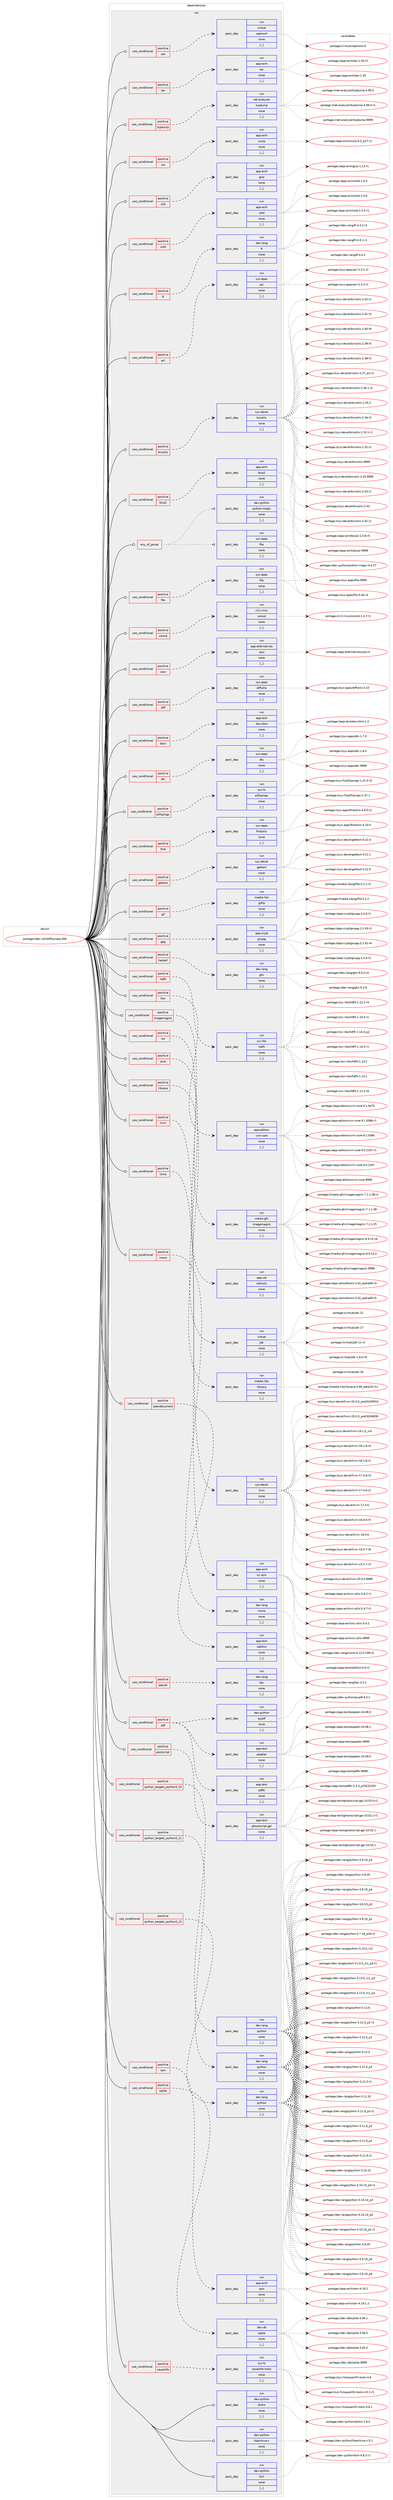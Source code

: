 digraph prolog {

# *************
# Graph options
# *************

newrank=true;
concentrate=true;
compound=true;
graph [rankdir=LR,fontname=Helvetica,fontsize=10,ranksep=1.5];#, ranksep=2.5, nodesep=0.2];
edge  [arrowhead=vee];
node  [fontname=Helvetica,fontsize=10];

# **********
# The ebuild
# **********

subgraph cluster_leftcol {
color=gray;
label=<<i>ebuild</i>>;
id [label="portage://dev-util/diffoscope-266", color=red, width=4, href="../dev-util/diffoscope-266.svg"];
}

# ****************
# The dependencies
# ****************

subgraph cluster_midcol {
color=gray;
label=<<i>dependencies</i>>;
subgraph cluster_compile {
fillcolor="#eeeeee";
style=filled;
label=<<i>compile</i>>;
}
subgraph cluster_compileandrun {
fillcolor="#eeeeee";
style=filled;
label=<<i>compile and run</i>>;
}
subgraph cluster_run {
fillcolor="#eeeeee";
style=filled;
label=<<i>run</i>>;
subgraph any4619 {
dependency710837 [label=<<TABLE BORDER="0" CELLBORDER="1" CELLSPACING="0" CELLPADDING="4"><TR><TD CELLPADDING="10">any_of_group</TD></TR></TABLE>>, shape=none, color=red];subgraph pack514166 {
dependency710838 [label=<<TABLE BORDER="0" CELLBORDER="1" CELLSPACING="0" CELLPADDING="4" WIDTH="220"><TR><TD ROWSPAN="6" CELLPADDING="30">pack_dep</TD></TR><TR><TD WIDTH="110">run</TD></TR><TR><TD>dev-python</TD></TR><TR><TD>python-magic</TD></TR><TR><TD>none</TD></TR><TR><TD>[,,]</TD></TR></TABLE>>, shape=none, color=blue];
}
dependency710837:e -> dependency710838:w [weight=20,style="dotted",arrowhead="oinv"];
subgraph pack514167 {
dependency710839 [label=<<TABLE BORDER="0" CELLBORDER="1" CELLSPACING="0" CELLPADDING="4" WIDTH="220"><TR><TD ROWSPAN="6" CELLPADDING="30">pack_dep</TD></TR><TR><TD WIDTH="110">run</TD></TR><TR><TD>sys-apps</TD></TR><TR><TD>file</TD></TR><TR><TD>none</TD></TR><TR><TD>[,,]</TD></TR></TABLE>>, shape=none, color=blue];
}
dependency710837:e -> dependency710839:w [weight=20,style="dotted",arrowhead="oinv"];
}
id:e -> dependency710837:w [weight=20,style="solid",arrowhead="odot"];
subgraph cond191671 {
dependency710840 [label=<<TABLE BORDER="0" CELLBORDER="1" CELLSPACING="0" CELLPADDING="4"><TR><TD ROWSPAN="3" CELLPADDING="10">use_conditional</TD></TR><TR><TD>positive</TD></TR><TR><TD>R</TD></TR></TABLE>>, shape=none, color=red];
subgraph pack514168 {
dependency710841 [label=<<TABLE BORDER="0" CELLBORDER="1" CELLSPACING="0" CELLPADDING="4" WIDTH="220"><TR><TD ROWSPAN="6" CELLPADDING="30">pack_dep</TD></TR><TR><TD WIDTH="110">run</TD></TR><TR><TD>dev-lang</TD></TR><TR><TD>R</TD></TR><TR><TD>none</TD></TR><TR><TD>[,,]</TD></TR></TABLE>>, shape=none, color=blue];
}
dependency710840:e -> dependency710841:w [weight=20,style="dashed",arrowhead="vee"];
}
id:e -> dependency710840:w [weight=20,style="solid",arrowhead="odot"];
subgraph cond191672 {
dependency710842 [label=<<TABLE BORDER="0" CELLBORDER="1" CELLSPACING="0" CELLPADDING="4"><TR><TD ROWSPAN="3" CELLPADDING="10">use_conditional</TD></TR><TR><TD>positive</TD></TR><TR><TD>acl</TD></TR></TABLE>>, shape=none, color=red];
subgraph pack514169 {
dependency710843 [label=<<TABLE BORDER="0" CELLBORDER="1" CELLSPACING="0" CELLPADDING="4" WIDTH="220"><TR><TD ROWSPAN="6" CELLPADDING="30">pack_dep</TD></TR><TR><TD WIDTH="110">run</TD></TR><TR><TD>sys-apps</TD></TR><TR><TD>acl</TD></TR><TR><TD>none</TD></TR><TR><TD>[,,]</TD></TR></TABLE>>, shape=none, color=blue];
}
dependency710842:e -> dependency710843:w [weight=20,style="dashed",arrowhead="vee"];
}
id:e -> dependency710842:w [weight=20,style="solid",arrowhead="odot"];
subgraph cond191673 {
dependency710844 [label=<<TABLE BORDER="0" CELLBORDER="1" CELLSPACING="0" CELLPADDING="4"><TR><TD ROWSPAN="3" CELLPADDING="10">use_conditional</TD></TR><TR><TD>positive</TD></TR><TR><TD>binutils</TD></TR></TABLE>>, shape=none, color=red];
subgraph pack514170 {
dependency710845 [label=<<TABLE BORDER="0" CELLBORDER="1" CELLSPACING="0" CELLPADDING="4" WIDTH="220"><TR><TD ROWSPAN="6" CELLPADDING="30">pack_dep</TD></TR><TR><TD WIDTH="110">run</TD></TR><TR><TD>sys-devel</TD></TR><TR><TD>binutils</TD></TR><TR><TD>none</TD></TR><TR><TD>[,,]</TD></TR></TABLE>>, shape=none, color=blue];
}
dependency710844:e -> dependency710845:w [weight=20,style="dashed",arrowhead="vee"];
}
id:e -> dependency710844:w [weight=20,style="solid",arrowhead="odot"];
subgraph cond191674 {
dependency710846 [label=<<TABLE BORDER="0" CELLBORDER="1" CELLSPACING="0" CELLPADDING="4"><TR><TD ROWSPAN="3" CELLPADDING="10">use_conditional</TD></TR><TR><TD>positive</TD></TR><TR><TD>bzip2</TD></TR></TABLE>>, shape=none, color=red];
subgraph pack514171 {
dependency710847 [label=<<TABLE BORDER="0" CELLBORDER="1" CELLSPACING="0" CELLPADDING="4" WIDTH="220"><TR><TD ROWSPAN="6" CELLPADDING="30">pack_dep</TD></TR><TR><TD WIDTH="110">run</TD></TR><TR><TD>app-arch</TD></TR><TR><TD>bzip2</TD></TR><TR><TD>none</TD></TR><TR><TD>[,,]</TD></TR></TABLE>>, shape=none, color=blue];
}
dependency710846:e -> dependency710847:w [weight=20,style="dashed",arrowhead="vee"];
}
id:e -> dependency710846:w [weight=20,style="solid",arrowhead="odot"];
subgraph cond191675 {
dependency710848 [label=<<TABLE BORDER="0" CELLBORDER="1" CELLSPACING="0" CELLPADDING="4"><TR><TD ROWSPAN="3" CELLPADDING="10">use_conditional</TD></TR><TR><TD>positive</TD></TR><TR><TD>colord</TD></TR></TABLE>>, shape=none, color=red];
subgraph pack514172 {
dependency710849 [label=<<TABLE BORDER="0" CELLBORDER="1" CELLSPACING="0" CELLPADDING="4" WIDTH="220"><TR><TD ROWSPAN="6" CELLPADDING="30">pack_dep</TD></TR><TR><TD WIDTH="110">run</TD></TR><TR><TD>x11-misc</TD></TR><TR><TD>colord</TD></TR><TR><TD>none</TD></TR><TR><TD>[,,]</TD></TR></TABLE>>, shape=none, color=blue];
}
dependency710848:e -> dependency710849:w [weight=20,style="dashed",arrowhead="vee"];
}
id:e -> dependency710848:w [weight=20,style="solid",arrowhead="odot"];
subgraph cond191676 {
dependency710850 [label=<<TABLE BORDER="0" CELLBORDER="1" CELLSPACING="0" CELLPADDING="4"><TR><TD ROWSPAN="3" CELLPADDING="10">use_conditional</TD></TR><TR><TD>positive</TD></TR><TR><TD>cpio</TD></TR></TABLE>>, shape=none, color=red];
subgraph pack514173 {
dependency710851 [label=<<TABLE BORDER="0" CELLBORDER="1" CELLSPACING="0" CELLPADDING="4" WIDTH="220"><TR><TD ROWSPAN="6" CELLPADDING="30">pack_dep</TD></TR><TR><TD WIDTH="110">run</TD></TR><TR><TD>app-alternatives</TD></TR><TR><TD>cpio</TD></TR><TR><TD>none</TD></TR><TR><TD>[,,]</TD></TR></TABLE>>, shape=none, color=blue];
}
dependency710850:e -> dependency710851:w [weight=20,style="dashed",arrowhead="vee"];
}
id:e -> dependency710850:w [weight=20,style="solid",arrowhead="odot"];
subgraph cond191677 {
dependency710852 [label=<<TABLE BORDER="0" CELLBORDER="1" CELLSPACING="0" CELLPADDING="4"><TR><TD ROWSPAN="3" CELLPADDING="10">use_conditional</TD></TR><TR><TD>positive</TD></TR><TR><TD>diff</TD></TR></TABLE>>, shape=none, color=red];
subgraph pack514174 {
dependency710853 [label=<<TABLE BORDER="0" CELLBORDER="1" CELLSPACING="0" CELLPADDING="4" WIDTH="220"><TR><TD ROWSPAN="6" CELLPADDING="30">pack_dep</TD></TR><TR><TD WIDTH="110">run</TD></TR><TR><TD>sys-apps</TD></TR><TR><TD>diffutils</TD></TR><TR><TD>none</TD></TR><TR><TD>[,,]</TD></TR></TABLE>>, shape=none, color=blue];
}
dependency710852:e -> dependency710853:w [weight=20,style="dashed",arrowhead="vee"];
}
id:e -> dependency710852:w [weight=20,style="solid",arrowhead="odot"];
subgraph cond191678 {
dependency710854 [label=<<TABLE BORDER="0" CELLBORDER="1" CELLSPACING="0" CELLPADDING="4"><TR><TD ROWSPAN="3" CELLPADDING="10">use_conditional</TD></TR><TR><TD>positive</TD></TR><TR><TD>docx</TD></TR></TABLE>>, shape=none, color=red];
subgraph pack514175 {
dependency710855 [label=<<TABLE BORDER="0" CELLBORDER="1" CELLSPACING="0" CELLPADDING="4" WIDTH="220"><TR><TD ROWSPAN="6" CELLPADDING="30">pack_dep</TD></TR><TR><TD WIDTH="110">run</TD></TR><TR><TD>app-text</TD></TR><TR><TD>docx2txt</TD></TR><TR><TD>none</TD></TR><TR><TD>[,,]</TD></TR></TABLE>>, shape=none, color=blue];
}
dependency710854:e -> dependency710855:w [weight=20,style="dashed",arrowhead="vee"];
}
id:e -> dependency710854:w [weight=20,style="solid",arrowhead="odot"];
subgraph cond191679 {
dependency710856 [label=<<TABLE BORDER="0" CELLBORDER="1" CELLSPACING="0" CELLPADDING="4"><TR><TD ROWSPAN="3" CELLPADDING="10">use_conditional</TD></TR><TR><TD>positive</TD></TR><TR><TD>dtc</TD></TR></TABLE>>, shape=none, color=red];
subgraph pack514176 {
dependency710857 [label=<<TABLE BORDER="0" CELLBORDER="1" CELLSPACING="0" CELLPADDING="4" WIDTH="220"><TR><TD ROWSPAN="6" CELLPADDING="30">pack_dep</TD></TR><TR><TD WIDTH="110">run</TD></TR><TR><TD>sys-apps</TD></TR><TR><TD>dtc</TD></TR><TR><TD>none</TD></TR><TR><TD>[,,]</TD></TR></TABLE>>, shape=none, color=blue];
}
dependency710856:e -> dependency710857:w [weight=20,style="dashed",arrowhead="vee"];
}
id:e -> dependency710856:w [weight=20,style="solid",arrowhead="odot"];
subgraph cond191680 {
dependency710858 [label=<<TABLE BORDER="0" CELLBORDER="1" CELLSPACING="0" CELLPADDING="4"><TR><TD ROWSPAN="3" CELLPADDING="10">use_conditional</TD></TR><TR><TD>positive</TD></TR><TR><TD>e2fsprogs</TD></TR></TABLE>>, shape=none, color=red];
subgraph pack514177 {
dependency710859 [label=<<TABLE BORDER="0" CELLBORDER="1" CELLSPACING="0" CELLPADDING="4" WIDTH="220"><TR><TD ROWSPAN="6" CELLPADDING="30">pack_dep</TD></TR><TR><TD WIDTH="110">run</TD></TR><TR><TD>sys-fs</TD></TR><TR><TD>e2fsprogs</TD></TR><TR><TD>none</TD></TR><TR><TD>[,,]</TD></TR></TABLE>>, shape=none, color=blue];
}
dependency710858:e -> dependency710859:w [weight=20,style="dashed",arrowhead="vee"];
}
id:e -> dependency710858:w [weight=20,style="solid",arrowhead="odot"];
subgraph cond191681 {
dependency710860 [label=<<TABLE BORDER="0" CELLBORDER="1" CELLSPACING="0" CELLPADDING="4"><TR><TD ROWSPAN="3" CELLPADDING="10">use_conditional</TD></TR><TR><TD>positive</TD></TR><TR><TD>file</TD></TR></TABLE>>, shape=none, color=red];
subgraph pack514178 {
dependency710861 [label=<<TABLE BORDER="0" CELLBORDER="1" CELLSPACING="0" CELLPADDING="4" WIDTH="220"><TR><TD ROWSPAN="6" CELLPADDING="30">pack_dep</TD></TR><TR><TD WIDTH="110">run</TD></TR><TR><TD>sys-apps</TD></TR><TR><TD>file</TD></TR><TR><TD>none</TD></TR><TR><TD>[,,]</TD></TR></TABLE>>, shape=none, color=blue];
}
dependency710860:e -> dependency710861:w [weight=20,style="dashed",arrowhead="vee"];
}
id:e -> dependency710860:w [weight=20,style="solid",arrowhead="odot"];
subgraph cond191682 {
dependency710862 [label=<<TABLE BORDER="0" CELLBORDER="1" CELLSPACING="0" CELLPADDING="4"><TR><TD ROWSPAN="3" CELLPADDING="10">use_conditional</TD></TR><TR><TD>positive</TD></TR><TR><TD>find</TD></TR></TABLE>>, shape=none, color=red];
subgraph pack514179 {
dependency710863 [label=<<TABLE BORDER="0" CELLBORDER="1" CELLSPACING="0" CELLPADDING="4" WIDTH="220"><TR><TD ROWSPAN="6" CELLPADDING="30">pack_dep</TD></TR><TR><TD WIDTH="110">run</TD></TR><TR><TD>sys-apps</TD></TR><TR><TD>findutils</TD></TR><TR><TD>none</TD></TR><TR><TD>[,,]</TD></TR></TABLE>>, shape=none, color=blue];
}
dependency710862:e -> dependency710863:w [weight=20,style="dashed",arrowhead="vee"];
}
id:e -> dependency710862:w [weight=20,style="solid",arrowhead="odot"];
subgraph cond191683 {
dependency710864 [label=<<TABLE BORDER="0" CELLBORDER="1" CELLSPACING="0" CELLPADDING="4"><TR><TD ROWSPAN="3" CELLPADDING="10">use_conditional</TD></TR><TR><TD>positive</TD></TR><TR><TD>gettext</TD></TR></TABLE>>, shape=none, color=red];
subgraph pack514180 {
dependency710865 [label=<<TABLE BORDER="0" CELLBORDER="1" CELLSPACING="0" CELLPADDING="4" WIDTH="220"><TR><TD ROWSPAN="6" CELLPADDING="30">pack_dep</TD></TR><TR><TD WIDTH="110">run</TD></TR><TR><TD>sys-devel</TD></TR><TR><TD>gettext</TD></TR><TR><TD>none</TD></TR><TR><TD>[,,]</TD></TR></TABLE>>, shape=none, color=blue];
}
dependency710864:e -> dependency710865:w [weight=20,style="dashed",arrowhead="vee"];
}
id:e -> dependency710864:w [weight=20,style="solid",arrowhead="odot"];
subgraph cond191684 {
dependency710866 [label=<<TABLE BORDER="0" CELLBORDER="1" CELLSPACING="0" CELLPADDING="4"><TR><TD ROWSPAN="3" CELLPADDING="10">use_conditional</TD></TR><TR><TD>positive</TD></TR><TR><TD>gif</TD></TR></TABLE>>, shape=none, color=red];
subgraph pack514181 {
dependency710867 [label=<<TABLE BORDER="0" CELLBORDER="1" CELLSPACING="0" CELLPADDING="4" WIDTH="220"><TR><TD ROWSPAN="6" CELLPADDING="30">pack_dep</TD></TR><TR><TD WIDTH="110">run</TD></TR><TR><TD>media-libs</TD></TR><TR><TD>giflib</TD></TR><TR><TD>none</TD></TR><TR><TD>[,,]</TD></TR></TABLE>>, shape=none, color=blue];
}
dependency710866:e -> dependency710867:w [weight=20,style="dashed",arrowhead="vee"];
}
id:e -> dependency710866:w [weight=20,style="solid",arrowhead="odot"];
subgraph cond191685 {
dependency710868 [label=<<TABLE BORDER="0" CELLBORDER="1" CELLSPACING="0" CELLPADDING="4"><TR><TD ROWSPAN="3" CELLPADDING="10">use_conditional</TD></TR><TR><TD>positive</TD></TR><TR><TD>gpg</TD></TR></TABLE>>, shape=none, color=red];
subgraph pack514182 {
dependency710869 [label=<<TABLE BORDER="0" CELLBORDER="1" CELLSPACING="0" CELLPADDING="4" WIDTH="220"><TR><TD ROWSPAN="6" CELLPADDING="30">pack_dep</TD></TR><TR><TD WIDTH="110">run</TD></TR><TR><TD>app-crypt</TD></TR><TR><TD>gnupg</TD></TR><TR><TD>none</TD></TR><TR><TD>[,,]</TD></TR></TABLE>>, shape=none, color=blue];
}
dependency710868:e -> dependency710869:w [weight=20,style="dashed",arrowhead="vee"];
}
id:e -> dependency710868:w [weight=20,style="solid",arrowhead="odot"];
subgraph cond191686 {
dependency710870 [label=<<TABLE BORDER="0" CELLBORDER="1" CELLSPACING="0" CELLPADDING="4"><TR><TD ROWSPAN="3" CELLPADDING="10">use_conditional</TD></TR><TR><TD>positive</TD></TR><TR><TD>haskell</TD></TR></TABLE>>, shape=none, color=red];
subgraph pack514183 {
dependency710871 [label=<<TABLE BORDER="0" CELLBORDER="1" CELLSPACING="0" CELLPADDING="4" WIDTH="220"><TR><TD ROWSPAN="6" CELLPADDING="30">pack_dep</TD></TR><TR><TD WIDTH="110">run</TD></TR><TR><TD>dev-lang</TD></TR><TR><TD>ghc</TD></TR><TR><TD>none</TD></TR><TR><TD>[,,]</TD></TR></TABLE>>, shape=none, color=blue];
}
dependency710870:e -> dependency710871:w [weight=20,style="dashed",arrowhead="vee"];
}
id:e -> dependency710870:w [weight=20,style="solid",arrowhead="odot"];
subgraph cond191687 {
dependency710872 [label=<<TABLE BORDER="0" CELLBORDER="1" CELLSPACING="0" CELLPADDING="4"><TR><TD ROWSPAN="3" CELLPADDING="10">use_conditional</TD></TR><TR><TD>positive</TD></TR><TR><TD>hdf5</TD></TR></TABLE>>, shape=none, color=red];
subgraph pack514184 {
dependency710873 [label=<<TABLE BORDER="0" CELLBORDER="1" CELLSPACING="0" CELLPADDING="4" WIDTH="220"><TR><TD ROWSPAN="6" CELLPADDING="30">pack_dep</TD></TR><TR><TD WIDTH="110">run</TD></TR><TR><TD>sci-libs</TD></TR><TR><TD>hdf5</TD></TR><TR><TD>none</TD></TR><TR><TD>[,,]</TD></TR></TABLE>>, shape=none, color=blue];
}
dependency710872:e -> dependency710873:w [weight=20,style="dashed",arrowhead="vee"];
}
id:e -> dependency710872:w [weight=20,style="solid",arrowhead="odot"];
subgraph cond191688 {
dependency710874 [label=<<TABLE BORDER="0" CELLBORDER="1" CELLSPACING="0" CELLPADDING="4"><TR><TD ROWSPAN="3" CELLPADDING="10">use_conditional</TD></TR><TR><TD>positive</TD></TR><TR><TD>hex</TD></TR></TABLE>>, shape=none, color=red];
subgraph pack514185 {
dependency710875 [label=<<TABLE BORDER="0" CELLBORDER="1" CELLSPACING="0" CELLPADDING="4" WIDTH="220"><TR><TD ROWSPAN="6" CELLPADDING="30">pack_dep</TD></TR><TR><TD WIDTH="110">run</TD></TR><TR><TD>app-editors</TD></TR><TR><TD>vim-core</TD></TR><TR><TD>none</TD></TR><TR><TD>[,,]</TD></TR></TABLE>>, shape=none, color=blue];
}
dependency710874:e -> dependency710875:w [weight=20,style="dashed",arrowhead="vee"];
}
id:e -> dependency710874:w [weight=20,style="solid",arrowhead="odot"];
subgraph cond191689 {
dependency710876 [label=<<TABLE BORDER="0" CELLBORDER="1" CELLSPACING="0" CELLPADDING="4"><TR><TD ROWSPAN="3" CELLPADDING="10">use_conditional</TD></TR><TR><TD>positive</TD></TR><TR><TD>imagemagick</TD></TR></TABLE>>, shape=none, color=red];
subgraph pack514186 {
dependency710877 [label=<<TABLE BORDER="0" CELLBORDER="1" CELLSPACING="0" CELLPADDING="4" WIDTH="220"><TR><TD ROWSPAN="6" CELLPADDING="30">pack_dep</TD></TR><TR><TD WIDTH="110">run</TD></TR><TR><TD>media-gfx</TD></TR><TR><TD>imagemagick</TD></TR><TR><TD>none</TD></TR><TR><TD>[,,]</TD></TR></TABLE>>, shape=none, color=blue];
}
dependency710876:e -> dependency710877:w [weight=20,style="dashed",arrowhead="vee"];
}
id:e -> dependency710876:w [weight=20,style="solid",arrowhead="odot"];
subgraph cond191690 {
dependency710878 [label=<<TABLE BORDER="0" CELLBORDER="1" CELLSPACING="0" CELLPADDING="4"><TR><TD ROWSPAN="3" CELLPADDING="10">use_conditional</TD></TR><TR><TD>positive</TD></TR><TR><TD>iso</TD></TR></TABLE>>, shape=none, color=red];
subgraph pack514187 {
dependency710879 [label=<<TABLE BORDER="0" CELLBORDER="1" CELLSPACING="0" CELLPADDING="4" WIDTH="220"><TR><TD ROWSPAN="6" CELLPADDING="30">pack_dep</TD></TR><TR><TD WIDTH="110">run</TD></TR><TR><TD>app-cdr</TD></TR><TR><TD>cdrtools</TD></TR><TR><TD>none</TD></TR><TR><TD>[,,]</TD></TR></TABLE>>, shape=none, color=blue];
}
dependency710878:e -> dependency710879:w [weight=20,style="dashed",arrowhead="vee"];
}
id:e -> dependency710878:w [weight=20,style="solid",arrowhead="odot"];
subgraph cond191691 {
dependency710880 [label=<<TABLE BORDER="0" CELLBORDER="1" CELLSPACING="0" CELLPADDING="4"><TR><TD ROWSPAN="3" CELLPADDING="10">use_conditional</TD></TR><TR><TD>positive</TD></TR><TR><TD>java</TD></TR></TABLE>>, shape=none, color=red];
subgraph pack514188 {
dependency710881 [label=<<TABLE BORDER="0" CELLBORDER="1" CELLSPACING="0" CELLPADDING="4" WIDTH="220"><TR><TD ROWSPAN="6" CELLPADDING="30">pack_dep</TD></TR><TR><TD WIDTH="110">run</TD></TR><TR><TD>virtual</TD></TR><TR><TD>jdk</TD></TR><TR><TD>none</TD></TR><TR><TD>[,,]</TD></TR></TABLE>>, shape=none, color=blue];
}
dependency710880:e -> dependency710881:w [weight=20,style="dashed",arrowhead="vee"];
}
id:e -> dependency710880:w [weight=20,style="solid",arrowhead="odot"];
subgraph cond191692 {
dependency710882 [label=<<TABLE BORDER="0" CELLBORDER="1" CELLSPACING="0" CELLPADDING="4"><TR><TD ROWSPAN="3" CELLPADDING="10">use_conditional</TD></TR><TR><TD>positive</TD></TR><TR><TD>libcaca</TD></TR></TABLE>>, shape=none, color=red];
subgraph pack514189 {
dependency710883 [label=<<TABLE BORDER="0" CELLBORDER="1" CELLSPACING="0" CELLPADDING="4" WIDTH="220"><TR><TD ROWSPAN="6" CELLPADDING="30">pack_dep</TD></TR><TR><TD WIDTH="110">run</TD></TR><TR><TD>media-libs</TD></TR><TR><TD>libcaca</TD></TR><TR><TD>none</TD></TR><TR><TD>[,,]</TD></TR></TABLE>>, shape=none, color=blue];
}
dependency710882:e -> dependency710883:w [weight=20,style="dashed",arrowhead="vee"];
}
id:e -> dependency710882:w [weight=20,style="solid",arrowhead="odot"];
subgraph cond191693 {
dependency710884 [label=<<TABLE BORDER="0" CELLBORDER="1" CELLSPACING="0" CELLPADDING="4"><TR><TD ROWSPAN="3" CELLPADDING="10">use_conditional</TD></TR><TR><TD>positive</TD></TR><TR><TD>llvm</TD></TR></TABLE>>, shape=none, color=red];
subgraph pack514190 {
dependency710885 [label=<<TABLE BORDER="0" CELLBORDER="1" CELLSPACING="0" CELLPADDING="4" WIDTH="220"><TR><TD ROWSPAN="6" CELLPADDING="30">pack_dep</TD></TR><TR><TD WIDTH="110">run</TD></TR><TR><TD>sys-devel</TD></TR><TR><TD>llvm</TD></TR><TR><TD>none</TD></TR><TR><TD>[,,]</TD></TR></TABLE>>, shape=none, color=blue];
}
dependency710884:e -> dependency710885:w [weight=20,style="dashed",arrowhead="vee"];
}
id:e -> dependency710884:w [weight=20,style="solid",arrowhead="odot"];
subgraph cond191694 {
dependency710886 [label=<<TABLE BORDER="0" CELLBORDER="1" CELLSPACING="0" CELLPADDING="4"><TR><TD ROWSPAN="3" CELLPADDING="10">use_conditional</TD></TR><TR><TD>positive</TD></TR><TR><TD>lzma</TD></TR></TABLE>>, shape=none, color=red];
subgraph pack514191 {
dependency710887 [label=<<TABLE BORDER="0" CELLBORDER="1" CELLSPACING="0" CELLPADDING="4" WIDTH="220"><TR><TD ROWSPAN="6" CELLPADDING="30">pack_dep</TD></TR><TR><TD WIDTH="110">run</TD></TR><TR><TD>app-arch</TD></TR><TR><TD>xz-utils</TD></TR><TR><TD>none</TD></TR><TR><TD>[,,]</TD></TR></TABLE>>, shape=none, color=blue];
}
dependency710886:e -> dependency710887:w [weight=20,style="dashed",arrowhead="vee"];
}
id:e -> dependency710886:w [weight=20,style="solid",arrowhead="odot"];
subgraph cond191695 {
dependency710888 [label=<<TABLE BORDER="0" CELLBORDER="1" CELLSPACING="0" CELLPADDING="4"><TR><TD ROWSPAN="3" CELLPADDING="10">use_conditional</TD></TR><TR><TD>positive</TD></TR><TR><TD>mono</TD></TR></TABLE>>, shape=none, color=red];
subgraph pack514192 {
dependency710889 [label=<<TABLE BORDER="0" CELLBORDER="1" CELLSPACING="0" CELLPADDING="4" WIDTH="220"><TR><TD ROWSPAN="6" CELLPADDING="30">pack_dep</TD></TR><TR><TD WIDTH="110">run</TD></TR><TR><TD>dev-lang</TD></TR><TR><TD>mono</TD></TR><TR><TD>none</TD></TR><TR><TD>[,,]</TD></TR></TABLE>>, shape=none, color=blue];
}
dependency710888:e -> dependency710889:w [weight=20,style="dashed",arrowhead="vee"];
}
id:e -> dependency710888:w [weight=20,style="solid",arrowhead="odot"];
subgraph cond191696 {
dependency710890 [label=<<TABLE BORDER="0" CELLBORDER="1" CELLSPACING="0" CELLPADDING="4"><TR><TD ROWSPAN="3" CELLPADDING="10">use_conditional</TD></TR><TR><TD>positive</TD></TR><TR><TD>opendocument</TD></TR></TABLE>>, shape=none, color=red];
subgraph pack514193 {
dependency710891 [label=<<TABLE BORDER="0" CELLBORDER="1" CELLSPACING="0" CELLPADDING="4" WIDTH="220"><TR><TD ROWSPAN="6" CELLPADDING="30">pack_dep</TD></TR><TR><TD WIDTH="110">run</TD></TR><TR><TD>app-text</TD></TR><TR><TD>odt2txt</TD></TR><TR><TD>none</TD></TR><TR><TD>[,,]</TD></TR></TABLE>>, shape=none, color=blue];
}
dependency710890:e -> dependency710891:w [weight=20,style="dashed",arrowhead="vee"];
}
id:e -> dependency710890:w [weight=20,style="solid",arrowhead="odot"];
subgraph cond191697 {
dependency710892 [label=<<TABLE BORDER="0" CELLBORDER="1" CELLSPACING="0" CELLPADDING="4"><TR><TD ROWSPAN="3" CELLPADDING="10">use_conditional</TD></TR><TR><TD>positive</TD></TR><TR><TD>pascal</TD></TR></TABLE>>, shape=none, color=red];
subgraph pack514194 {
dependency710893 [label=<<TABLE BORDER="0" CELLBORDER="1" CELLSPACING="0" CELLPADDING="4" WIDTH="220"><TR><TD ROWSPAN="6" CELLPADDING="30">pack_dep</TD></TR><TR><TD WIDTH="110">run</TD></TR><TR><TD>dev-lang</TD></TR><TR><TD>fpc</TD></TR><TR><TD>none</TD></TR><TR><TD>[,,]</TD></TR></TABLE>>, shape=none, color=blue];
}
dependency710892:e -> dependency710893:w [weight=20,style="dashed",arrowhead="vee"];
}
id:e -> dependency710892:w [weight=20,style="solid",arrowhead="odot"];
subgraph cond191698 {
dependency710894 [label=<<TABLE BORDER="0" CELLBORDER="1" CELLSPACING="0" CELLPADDING="4"><TR><TD ROWSPAN="3" CELLPADDING="10">use_conditional</TD></TR><TR><TD>positive</TD></TR><TR><TD>pdf</TD></TR></TABLE>>, shape=none, color=red];
subgraph pack514195 {
dependency710895 [label=<<TABLE BORDER="0" CELLBORDER="1" CELLSPACING="0" CELLPADDING="4" WIDTH="220"><TR><TD ROWSPAN="6" CELLPADDING="30">pack_dep</TD></TR><TR><TD WIDTH="110">run</TD></TR><TR><TD>app-text</TD></TR><TR><TD>pdftk</TD></TR><TR><TD>none</TD></TR><TR><TD>[,,]</TD></TR></TABLE>>, shape=none, color=blue];
}
dependency710894:e -> dependency710895:w [weight=20,style="dashed",arrowhead="vee"];
subgraph pack514196 {
dependency710896 [label=<<TABLE BORDER="0" CELLBORDER="1" CELLSPACING="0" CELLPADDING="4" WIDTH="220"><TR><TD ROWSPAN="6" CELLPADDING="30">pack_dep</TD></TR><TR><TD WIDTH="110">run</TD></TR><TR><TD>app-text</TD></TR><TR><TD>poppler</TD></TR><TR><TD>none</TD></TR><TR><TD>[,,]</TD></TR></TABLE>>, shape=none, color=blue];
}
dependency710894:e -> dependency710896:w [weight=20,style="dashed",arrowhead="vee"];
subgraph pack514197 {
dependency710897 [label=<<TABLE BORDER="0" CELLBORDER="1" CELLSPACING="0" CELLPADDING="4" WIDTH="220"><TR><TD ROWSPAN="6" CELLPADDING="30">pack_dep</TD></TR><TR><TD WIDTH="110">run</TD></TR><TR><TD>dev-python</TD></TR><TR><TD>pypdf</TD></TR><TR><TD>none</TD></TR><TR><TD>[,,]</TD></TR></TABLE>>, shape=none, color=blue];
}
dependency710894:e -> dependency710897:w [weight=20,style="dashed",arrowhead="vee"];
}
id:e -> dependency710894:w [weight=20,style="solid",arrowhead="odot"];
subgraph cond191699 {
dependency710898 [label=<<TABLE BORDER="0" CELLBORDER="1" CELLSPACING="0" CELLPADDING="4"><TR><TD ROWSPAN="3" CELLPADDING="10">use_conditional</TD></TR><TR><TD>positive</TD></TR><TR><TD>postscript</TD></TR></TABLE>>, shape=none, color=red];
subgraph pack514198 {
dependency710899 [label=<<TABLE BORDER="0" CELLBORDER="1" CELLSPACING="0" CELLPADDING="4" WIDTH="220"><TR><TD ROWSPAN="6" CELLPADDING="30">pack_dep</TD></TR><TR><TD WIDTH="110">run</TD></TR><TR><TD>app-text</TD></TR><TR><TD>ghostscript-gpl</TD></TR><TR><TD>none</TD></TR><TR><TD>[,,]</TD></TR></TABLE>>, shape=none, color=blue];
}
dependency710898:e -> dependency710899:w [weight=20,style="dashed",arrowhead="vee"];
}
id:e -> dependency710898:w [weight=20,style="solid",arrowhead="odot"];
subgraph cond191700 {
dependency710900 [label=<<TABLE BORDER="0" CELLBORDER="1" CELLSPACING="0" CELLPADDING="4"><TR><TD ROWSPAN="3" CELLPADDING="10">use_conditional</TD></TR><TR><TD>positive</TD></TR><TR><TD>python_targets_python3_10</TD></TR></TABLE>>, shape=none, color=red];
subgraph pack514199 {
dependency710901 [label=<<TABLE BORDER="0" CELLBORDER="1" CELLSPACING="0" CELLPADDING="4" WIDTH="220"><TR><TD ROWSPAN="6" CELLPADDING="30">pack_dep</TD></TR><TR><TD WIDTH="110">run</TD></TR><TR><TD>dev-lang</TD></TR><TR><TD>python</TD></TR><TR><TD>none</TD></TR><TR><TD>[,,]</TD></TR></TABLE>>, shape=none, color=blue];
}
dependency710900:e -> dependency710901:w [weight=20,style="dashed",arrowhead="vee"];
}
id:e -> dependency710900:w [weight=20,style="solid",arrowhead="odot"];
subgraph cond191701 {
dependency710902 [label=<<TABLE BORDER="0" CELLBORDER="1" CELLSPACING="0" CELLPADDING="4"><TR><TD ROWSPAN="3" CELLPADDING="10">use_conditional</TD></TR><TR><TD>positive</TD></TR><TR><TD>python_targets_python3_11</TD></TR></TABLE>>, shape=none, color=red];
subgraph pack514200 {
dependency710903 [label=<<TABLE BORDER="0" CELLBORDER="1" CELLSPACING="0" CELLPADDING="4" WIDTH="220"><TR><TD ROWSPAN="6" CELLPADDING="30">pack_dep</TD></TR><TR><TD WIDTH="110">run</TD></TR><TR><TD>dev-lang</TD></TR><TR><TD>python</TD></TR><TR><TD>none</TD></TR><TR><TD>[,,]</TD></TR></TABLE>>, shape=none, color=blue];
}
dependency710902:e -> dependency710903:w [weight=20,style="dashed",arrowhead="vee"];
}
id:e -> dependency710902:w [weight=20,style="solid",arrowhead="odot"];
subgraph cond191702 {
dependency710904 [label=<<TABLE BORDER="0" CELLBORDER="1" CELLSPACING="0" CELLPADDING="4"><TR><TD ROWSPAN="3" CELLPADDING="10">use_conditional</TD></TR><TR><TD>positive</TD></TR><TR><TD>python_targets_python3_12</TD></TR></TABLE>>, shape=none, color=red];
subgraph pack514201 {
dependency710905 [label=<<TABLE BORDER="0" CELLBORDER="1" CELLSPACING="0" CELLPADDING="4" WIDTH="220"><TR><TD ROWSPAN="6" CELLPADDING="30">pack_dep</TD></TR><TR><TD WIDTH="110">run</TD></TR><TR><TD>dev-lang</TD></TR><TR><TD>python</TD></TR><TR><TD>none</TD></TR><TR><TD>[,,]</TD></TR></TABLE>>, shape=none, color=blue];
}
dependency710904:e -> dependency710905:w [weight=20,style="dashed",arrowhead="vee"];
}
id:e -> dependency710904:w [weight=20,style="solid",arrowhead="odot"];
subgraph cond191703 {
dependency710906 [label=<<TABLE BORDER="0" CELLBORDER="1" CELLSPACING="0" CELLPADDING="4"><TR><TD ROWSPAN="3" CELLPADDING="10">use_conditional</TD></TR><TR><TD>positive</TD></TR><TR><TD>rpm</TD></TR></TABLE>>, shape=none, color=red];
subgraph pack514202 {
dependency710907 [label=<<TABLE BORDER="0" CELLBORDER="1" CELLSPACING="0" CELLPADDING="4" WIDTH="220"><TR><TD ROWSPAN="6" CELLPADDING="30">pack_dep</TD></TR><TR><TD WIDTH="110">run</TD></TR><TR><TD>app-arch</TD></TR><TR><TD>rpm</TD></TR><TR><TD>none</TD></TR><TR><TD>[,,]</TD></TR></TABLE>>, shape=none, color=blue];
}
dependency710906:e -> dependency710907:w [weight=20,style="dashed",arrowhead="vee"];
}
id:e -> dependency710906:w [weight=20,style="solid",arrowhead="odot"];
subgraph cond191704 {
dependency710908 [label=<<TABLE BORDER="0" CELLBORDER="1" CELLSPACING="0" CELLPADDING="4"><TR><TD ROWSPAN="3" CELLPADDING="10">use_conditional</TD></TR><TR><TD>positive</TD></TR><TR><TD>sqlite</TD></TR></TABLE>>, shape=none, color=red];
subgraph pack514203 {
dependency710909 [label=<<TABLE BORDER="0" CELLBORDER="1" CELLSPACING="0" CELLPADDING="4" WIDTH="220"><TR><TD ROWSPAN="6" CELLPADDING="30">pack_dep</TD></TR><TR><TD WIDTH="110">run</TD></TR><TR><TD>dev-db</TD></TR><TR><TD>sqlite</TD></TR><TR><TD>none</TD></TR><TR><TD>[,,]</TD></TR></TABLE>>, shape=none, color=blue];
}
dependency710908:e -> dependency710909:w [weight=20,style="dashed",arrowhead="vee"];
}
id:e -> dependency710908:w [weight=20,style="solid",arrowhead="odot"];
subgraph cond191705 {
dependency710910 [label=<<TABLE BORDER="0" CELLBORDER="1" CELLSPACING="0" CELLPADDING="4"><TR><TD ROWSPAN="3" CELLPADDING="10">use_conditional</TD></TR><TR><TD>positive</TD></TR><TR><TD>squashfs</TD></TR></TABLE>>, shape=none, color=red];
subgraph pack514204 {
dependency710911 [label=<<TABLE BORDER="0" CELLBORDER="1" CELLSPACING="0" CELLPADDING="4" WIDTH="220"><TR><TD ROWSPAN="6" CELLPADDING="30">pack_dep</TD></TR><TR><TD WIDTH="110">run</TD></TR><TR><TD>sys-fs</TD></TR><TR><TD>squashfs-tools</TD></TR><TR><TD>none</TD></TR><TR><TD>[,,]</TD></TR></TABLE>>, shape=none, color=blue];
}
dependency710910:e -> dependency710911:w [weight=20,style="dashed",arrowhead="vee"];
}
id:e -> dependency710910:w [weight=20,style="solid",arrowhead="odot"];
subgraph cond191706 {
dependency710912 [label=<<TABLE BORDER="0" CELLBORDER="1" CELLSPACING="0" CELLPADDING="4"><TR><TD ROWSPAN="3" CELLPADDING="10">use_conditional</TD></TR><TR><TD>positive</TD></TR><TR><TD>ssh</TD></TR></TABLE>>, shape=none, color=red];
subgraph pack514205 {
dependency710913 [label=<<TABLE BORDER="0" CELLBORDER="1" CELLSPACING="0" CELLPADDING="4" WIDTH="220"><TR><TD ROWSPAN="6" CELLPADDING="30">pack_dep</TD></TR><TR><TD WIDTH="110">run</TD></TR><TR><TD>virtual</TD></TR><TR><TD>openssh</TD></TR><TR><TD>none</TD></TR><TR><TD>[,,]</TD></TR></TABLE>>, shape=none, color=blue];
}
dependency710912:e -> dependency710913:w [weight=20,style="dashed",arrowhead="vee"];
}
id:e -> dependency710912:w [weight=20,style="solid",arrowhead="odot"];
subgraph cond191707 {
dependency710914 [label=<<TABLE BORDER="0" CELLBORDER="1" CELLSPACING="0" CELLPADDING="4"><TR><TD ROWSPAN="3" CELLPADDING="10">use_conditional</TD></TR><TR><TD>positive</TD></TR><TR><TD>tar</TD></TR></TABLE>>, shape=none, color=red];
subgraph pack514206 {
dependency710915 [label=<<TABLE BORDER="0" CELLBORDER="1" CELLSPACING="0" CELLPADDING="4" WIDTH="220"><TR><TD ROWSPAN="6" CELLPADDING="30">pack_dep</TD></TR><TR><TD WIDTH="110">run</TD></TR><TR><TD>app-arch</TD></TR><TR><TD>tar</TD></TR><TR><TD>none</TD></TR><TR><TD>[,,]</TD></TR></TABLE>>, shape=none, color=blue];
}
dependency710914:e -> dependency710915:w [weight=20,style="dashed",arrowhead="vee"];
}
id:e -> dependency710914:w [weight=20,style="solid",arrowhead="odot"];
subgraph cond191708 {
dependency710916 [label=<<TABLE BORDER="0" CELLBORDER="1" CELLSPACING="0" CELLPADDING="4"><TR><TD ROWSPAN="3" CELLPADDING="10">use_conditional</TD></TR><TR><TD>positive</TD></TR><TR><TD>tcpdump</TD></TR></TABLE>>, shape=none, color=red];
subgraph pack514207 {
dependency710917 [label=<<TABLE BORDER="0" CELLBORDER="1" CELLSPACING="0" CELLPADDING="4" WIDTH="220"><TR><TD ROWSPAN="6" CELLPADDING="30">pack_dep</TD></TR><TR><TD WIDTH="110">run</TD></TR><TR><TD>net-analyzer</TD></TR><TR><TD>tcpdump</TD></TR><TR><TD>none</TD></TR><TR><TD>[,,]</TD></TR></TABLE>>, shape=none, color=blue];
}
dependency710916:e -> dependency710917:w [weight=20,style="dashed",arrowhead="vee"];
}
id:e -> dependency710916:w [weight=20,style="solid",arrowhead="odot"];
subgraph cond191709 {
dependency710918 [label=<<TABLE BORDER="0" CELLBORDER="1" CELLSPACING="0" CELLPADDING="4"><TR><TD ROWSPAN="3" CELLPADDING="10">use_conditional</TD></TR><TR><TD>positive</TD></TR><TR><TD>zip</TD></TR></TABLE>>, shape=none, color=red];
subgraph pack514208 {
dependency710919 [label=<<TABLE BORDER="0" CELLBORDER="1" CELLSPACING="0" CELLPADDING="4" WIDTH="220"><TR><TD ROWSPAN="6" CELLPADDING="30">pack_dep</TD></TR><TR><TD WIDTH="110">run</TD></TR><TR><TD>app-arch</TD></TR><TR><TD>unzip</TD></TR><TR><TD>none</TD></TR><TR><TD>[,,]</TD></TR></TABLE>>, shape=none, color=blue];
}
dependency710918:e -> dependency710919:w [weight=20,style="dashed",arrowhead="vee"];
}
id:e -> dependency710918:w [weight=20,style="solid",arrowhead="odot"];
subgraph cond191710 {
dependency710920 [label=<<TABLE BORDER="0" CELLBORDER="1" CELLSPACING="0" CELLPADDING="4"><TR><TD ROWSPAN="3" CELLPADDING="10">use_conditional</TD></TR><TR><TD>positive</TD></TR><TR><TD>zlib</TD></TR></TABLE>>, shape=none, color=red];
subgraph pack514209 {
dependency710921 [label=<<TABLE BORDER="0" CELLBORDER="1" CELLSPACING="0" CELLPADDING="4" WIDTH="220"><TR><TD ROWSPAN="6" CELLPADDING="30">pack_dep</TD></TR><TR><TD WIDTH="110">run</TD></TR><TR><TD>app-arch</TD></TR><TR><TD>gzip</TD></TR><TR><TD>none</TD></TR><TR><TD>[,,]</TD></TR></TABLE>>, shape=none, color=blue];
}
dependency710920:e -> dependency710921:w [weight=20,style="dashed",arrowhead="vee"];
}
id:e -> dependency710920:w [weight=20,style="solid",arrowhead="odot"];
subgraph cond191711 {
dependency710922 [label=<<TABLE BORDER="0" CELLBORDER="1" CELLSPACING="0" CELLPADDING="4"><TR><TD ROWSPAN="3" CELLPADDING="10">use_conditional</TD></TR><TR><TD>positive</TD></TR><TR><TD>zstd</TD></TR></TABLE>>, shape=none, color=red];
subgraph pack514210 {
dependency710923 [label=<<TABLE BORDER="0" CELLBORDER="1" CELLSPACING="0" CELLPADDING="4" WIDTH="220"><TR><TD ROWSPAN="6" CELLPADDING="30">pack_dep</TD></TR><TR><TD WIDTH="110">run</TD></TR><TR><TD>app-arch</TD></TR><TR><TD>zstd</TD></TR><TR><TD>none</TD></TR><TR><TD>[,,]</TD></TR></TABLE>>, shape=none, color=blue];
}
dependency710922:e -> dependency710923:w [weight=20,style="dashed",arrowhead="vee"];
}
id:e -> dependency710922:w [weight=20,style="solid",arrowhead="odot"];
subgraph pack514211 {
dependency710924 [label=<<TABLE BORDER="0" CELLBORDER="1" CELLSPACING="0" CELLPADDING="4" WIDTH="220"><TR><TD ROWSPAN="6" CELLPADDING="30">pack_dep</TD></TR><TR><TD WIDTH="110">run</TD></TR><TR><TD>dev-python</TD></TR><TR><TD>distro</TD></TR><TR><TD>none</TD></TR><TR><TD>[,,]</TD></TR></TABLE>>, shape=none, color=blue];
}
id:e -> dependency710924:w [weight=20,style="solid",arrowhead="odot"];
subgraph pack514212 {
dependency710925 [label=<<TABLE BORDER="0" CELLBORDER="1" CELLSPACING="0" CELLPADDING="4" WIDTH="220"><TR><TD ROWSPAN="6" CELLPADDING="30">pack_dep</TD></TR><TR><TD WIDTH="110">run</TD></TR><TR><TD>dev-python</TD></TR><TR><TD>libarchive-c</TD></TR><TR><TD>none</TD></TR><TR><TD>[,,]</TD></TR></TABLE>>, shape=none, color=blue];
}
id:e -> dependency710925:w [weight=20,style="solid",arrowhead="odot"];
subgraph pack514213 {
dependency710926 [label=<<TABLE BORDER="0" CELLBORDER="1" CELLSPACING="0" CELLPADDING="4" WIDTH="220"><TR><TD ROWSPAN="6" CELLPADDING="30">pack_dep</TD></TR><TR><TD WIDTH="110">run</TD></TR><TR><TD>dev-python</TD></TR><TR><TD>tlsh</TD></TR><TR><TD>none</TD></TR><TR><TD>[,,]</TD></TR></TABLE>>, shape=none, color=blue];
}
id:e -> dependency710926:w [weight=20,style="solid",arrowhead="odot"];
}
}

# **************
# The candidates
# **************

subgraph cluster_choices {
rank=same;
color=gray;
label=<<i>candidates</i>>;

subgraph choice514166 {
color=black;
nodesep=1;
choice100101118451121211161041111104711212111610411111045109971031059945484652465055 [label="portage://dev-python/python-magic-0.4.27", color=red, width=4,href="../dev-python/python-magic-0.4.27.svg"];
dependency710838:e -> choice100101118451121211161041111104711212111610411111045109971031059945484652465055:w [style=dotted,weight="100"];
}
subgraph choice514167 {
color=black;
nodesep=1;
choice1151211154597112112115471021051081014557575757 [label="portage://sys-apps/file-9999", color=red, width=4,href="../sys-apps/file-9999.svg"];
choice11512111545971121121154710210510810145534652534511452 [label="portage://sys-apps/file-5.45-r4", color=red, width=4,href="../sys-apps/file-5.45-r4.svg"];
dependency710839:e -> choice1151211154597112112115471021051081014557575757:w [style=dotted,weight="100"];
dependency710839:e -> choice11512111545971121121154710210510810145534652534511452:w [style=dotted,weight="100"];
}
subgraph choice514168 {
color=black;
nodesep=1;
choice10010111845108971101034782455246524649 [label="portage://dev-lang/R-4.4.1", color=red, width=4,href="../dev-lang/R-4.4.1.svg"];
choice100101118451089711010347824552465146504511449 [label="portage://dev-lang/R-4.3.2-r1", color=red, width=4,href="../dev-lang/R-4.3.2-r1.svg"];
choice100101118451089711010347824552465146494511449 [label="portage://dev-lang/R-4.3.1-r1", color=red, width=4,href="../dev-lang/R-4.3.1-r1.svg"];
dependency710841:e -> choice10010111845108971101034782455246524649:w [style=dotted,weight="100"];
dependency710841:e -> choice100101118451089711010347824552465146504511449:w [style=dotted,weight="100"];
dependency710841:e -> choice100101118451089711010347824552465146494511449:w [style=dotted,weight="100"];
}
subgraph choice514169 {
color=black;
nodesep=1;
choice11512111545971121121154797991084550465146504511449 [label="portage://sys-apps/acl-2.3.2-r1", color=red, width=4,href="../sys-apps/acl-2.3.2-r1.svg"];
choice11512111545971121121154797991084550465146494511450 [label="portage://sys-apps/acl-2.3.1-r2", color=red, width=4,href="../sys-apps/acl-2.3.1-r2.svg"];
dependency710843:e -> choice11512111545971121121154797991084550465146504511449:w [style=dotted,weight="100"];
dependency710843:e -> choice11512111545971121121154797991084550465146494511450:w [style=dotted,weight="100"];
}
subgraph choice514170 {
color=black;
nodesep=1;
choice1151211154510010111810110847981051101171161051081154557575757 [label="portage://sys-devel/binutils-9999", color=red, width=4,href="../sys-devel/binutils-9999.svg"];
choice11512111545100101118101108479810511011711610510811545504652514657575757 [label="portage://sys-devel/binutils-2.43.9999", color=red, width=4,href="../sys-devel/binutils-2.43.9999.svg"];
choice11512111545100101118101108479810511011711610510811545504652514511449 [label="portage://sys-devel/binutils-2.43-r1", color=red, width=4,href="../sys-devel/binutils-2.43-r1.svg"];
choice1151211154510010111810110847981051101171161051081154550465251 [label="portage://sys-devel/binutils-2.43", color=red, width=4,href="../sys-devel/binutils-2.43.svg"];
choice11512111545100101118101108479810511011711610510811545504652504511450 [label="portage://sys-devel/binutils-2.42-r2", color=red, width=4,href="../sys-devel/binutils-2.42-r2.svg"];
choice11512111545100101118101108479810511011711610510811545504652504511449 [label="portage://sys-devel/binutils-2.42-r1", color=red, width=4,href="../sys-devel/binutils-2.42-r1.svg"];
choice11512111545100101118101108479810511011711610510811545504652494511453 [label="portage://sys-devel/binutils-2.41-r5", color=red, width=4,href="../sys-devel/binutils-2.41-r5.svg"];
choice11512111545100101118101108479810511011711610510811545504652484511457 [label="portage://sys-devel/binutils-2.40-r9", color=red, width=4,href="../sys-devel/binutils-2.40-r9.svg"];
choice11512111545100101118101108479810511011711610510811545504651574511453 [label="portage://sys-devel/binutils-2.39-r5", color=red, width=4,href="../sys-devel/binutils-2.39-r5.svg"];
choice11512111545100101118101108479810511011711610510811545504651564511450 [label="portage://sys-devel/binutils-2.38-r2", color=red, width=4,href="../sys-devel/binutils-2.38-r2.svg"];
choice115121115451001011181011084798105110117116105108115455046515595112494511450 [label="portage://sys-devel/binutils-2.37_p1-r2", color=red, width=4,href="../sys-devel/binutils-2.37_p1-r2.svg"];
choice115121115451001011181011084798105110117116105108115455046515446494511450 [label="portage://sys-devel/binutils-2.36.1-r2", color=red, width=4,href="../sys-devel/binutils-2.36.1-r2.svg"];
choice11512111545100101118101108479810511011711610510811545504651534650 [label="portage://sys-devel/binutils-2.35.2", color=red, width=4,href="../sys-devel/binutils-2.35.2.svg"];
choice11512111545100101118101108479810511011711610510811545504651524511450 [label="portage://sys-devel/binutils-2.34-r2", color=red, width=4,href="../sys-devel/binutils-2.34-r2.svg"];
choice115121115451001011181011084798105110117116105108115455046515146494511449 [label="portage://sys-devel/binutils-2.33.1-r1", color=red, width=4,href="../sys-devel/binutils-2.33.1-r1.svg"];
choice11512111545100101118101108479810511011711610510811545504651504511450 [label="portage://sys-devel/binutils-2.32-r2", color=red, width=4,href="../sys-devel/binutils-2.32-r2.svg"];
dependency710845:e -> choice1151211154510010111810110847981051101171161051081154557575757:w [style=dotted,weight="100"];
dependency710845:e -> choice11512111545100101118101108479810511011711610510811545504652514657575757:w [style=dotted,weight="100"];
dependency710845:e -> choice11512111545100101118101108479810511011711610510811545504652514511449:w [style=dotted,weight="100"];
dependency710845:e -> choice1151211154510010111810110847981051101171161051081154550465251:w [style=dotted,weight="100"];
dependency710845:e -> choice11512111545100101118101108479810511011711610510811545504652504511450:w [style=dotted,weight="100"];
dependency710845:e -> choice11512111545100101118101108479810511011711610510811545504652504511449:w [style=dotted,weight="100"];
dependency710845:e -> choice11512111545100101118101108479810511011711610510811545504652494511453:w [style=dotted,weight="100"];
dependency710845:e -> choice11512111545100101118101108479810511011711610510811545504652484511457:w [style=dotted,weight="100"];
dependency710845:e -> choice11512111545100101118101108479810511011711610510811545504651574511453:w [style=dotted,weight="100"];
dependency710845:e -> choice11512111545100101118101108479810511011711610510811545504651564511450:w [style=dotted,weight="100"];
dependency710845:e -> choice115121115451001011181011084798105110117116105108115455046515595112494511450:w [style=dotted,weight="100"];
dependency710845:e -> choice115121115451001011181011084798105110117116105108115455046515446494511450:w [style=dotted,weight="100"];
dependency710845:e -> choice11512111545100101118101108479810511011711610510811545504651534650:w [style=dotted,weight="100"];
dependency710845:e -> choice11512111545100101118101108479810511011711610510811545504651524511450:w [style=dotted,weight="100"];
dependency710845:e -> choice115121115451001011181011084798105110117116105108115455046515146494511449:w [style=dotted,weight="100"];
dependency710845:e -> choice11512111545100101118101108479810511011711610510811545504651504511450:w [style=dotted,weight="100"];
}
subgraph choice514171 {
color=black;
nodesep=1;
choice971121124597114991044798122105112504557575757 [label="portage://app-arch/bzip2-9999", color=red, width=4,href="../app-arch/bzip2-9999.svg"];
choice971121124597114991044798122105112504549464846564511453 [label="portage://app-arch/bzip2-1.0.8-r5", color=red, width=4,href="../app-arch/bzip2-1.0.8-r5.svg"];
dependency710847:e -> choice971121124597114991044798122105112504557575757:w [style=dotted,weight="100"];
dependency710847:e -> choice971121124597114991044798122105112504549464846564511453:w [style=dotted,weight="100"];
}
subgraph choice514172 {
color=black;
nodesep=1;
choice1204949451091051159947991111081111141004549465246554511449 [label="portage://x11-misc/colord-1.4.7-r1", color=red, width=4,href="../x11-misc/colord-1.4.7-r1.svg"];
dependency710849:e -> choice1204949451091051159947991111081111141004549465246554511449:w [style=dotted,weight="100"];
}
subgraph choice514173 {
color=black;
nodesep=1;
choice9711211245971081161011141109711610511810111547991121051114548 [label="portage://app-alternatives/cpio-0", color=red, width=4,href="../app-alternatives/cpio-0.svg"];
dependency710851:e -> choice9711211245971081161011141109711610511810111547991121051114548:w [style=dotted,weight="100"];
}
subgraph choice514174 {
color=black;
nodesep=1;
choice1151211154597112112115471001051021021171161051081154551464948 [label="portage://sys-apps/diffutils-3.10", color=red, width=4,href="../sys-apps/diffutils-3.10.svg"];
dependency710853:e -> choice1151211154597112112115471001051021021171161051081154551464948:w [style=dotted,weight="100"];
}
subgraph choice514175 {
color=black;
nodesep=1;
choice971121124511610112011647100111991205011612011645494652 [label="portage://app-text/docx2txt-1.4", color=red, width=4,href="../app-text/docx2txt-1.4.svg"];
dependency710855:e -> choice971121124511610112011647100111991205011612011645494652:w [style=dotted,weight="100"];
}
subgraph choice514176 {
color=black;
nodesep=1;
choice115121115459711211211547100116994557575757 [label="portage://sys-apps/dtc-9999", color=red, width=4,href="../sys-apps/dtc-9999.svg"];
choice11512111545971121121154710011699454946554648 [label="portage://sys-apps/dtc-1.7.0", color=red, width=4,href="../sys-apps/dtc-1.7.0.svg"];
choice11512111545971121121154710011699454946544648 [label="portage://sys-apps/dtc-1.6.0", color=red, width=4,href="../sys-apps/dtc-1.6.0.svg"];
dependency710857:e -> choice115121115459711211211547100116994557575757:w [style=dotted,weight="100"];
dependency710857:e -> choice11512111545971121121154710011699454946554648:w [style=dotted,weight="100"];
dependency710857:e -> choice11512111545971121121154710011699454946544648:w [style=dotted,weight="100"];
}
subgraph choice514177 {
color=black;
nodesep=1;
choice11512111545102115471015010211511211411110311545494652554649 [label="portage://sys-fs/e2fsprogs-1.47.1", color=red, width=4,href="../sys-fs/e2fsprogs-1.47.1.svg"];
choice115121115451021154710150102115112114111103115454946525546484511451 [label="portage://sys-fs/e2fsprogs-1.47.0-r3", color=red, width=4,href="../sys-fs/e2fsprogs-1.47.0-r3.svg"];
dependency710859:e -> choice11512111545102115471015010211511211411110311545494652554649:w [style=dotted,weight="100"];
dependency710859:e -> choice115121115451021154710150102115112114111103115454946525546484511451:w [style=dotted,weight="100"];
}
subgraph choice514178 {
color=black;
nodesep=1;
choice1151211154597112112115471021051081014557575757 [label="portage://sys-apps/file-9999", color=red, width=4,href="../sys-apps/file-9999.svg"];
choice11512111545971121121154710210510810145534652534511452 [label="portage://sys-apps/file-5.45-r4", color=red, width=4,href="../sys-apps/file-5.45-r4.svg"];
dependency710861:e -> choice1151211154597112112115471021051081014557575757:w [style=dotted,weight="100"];
dependency710861:e -> choice11512111545971121121154710210510810145534652534511452:w [style=dotted,weight="100"];
}
subgraph choice514179 {
color=black;
nodesep=1;
choice11512111545971121121154710210511010011711610510811545524649484648 [label="portage://sys-apps/findutils-4.10.0", color=red, width=4,href="../sys-apps/findutils-4.10.0.svg"];
choice1151211154597112112115471021051101001171161051081154552465746484511450 [label="portage://sys-apps/findutils-4.9.0-r2", color=red, width=4,href="../sys-apps/findutils-4.9.0-r2.svg"];
dependency710863:e -> choice11512111545971121121154710210511010011711610510811545524649484648:w [style=dotted,weight="100"];
dependency710863:e -> choice1151211154597112112115471021051101001171161051081154552465746484511450:w [style=dotted,weight="100"];
}
subgraph choice514180 {
color=black;
nodesep=1;
choice115121115451001011181011084710310111611610112011645484650504653 [label="portage://sys-devel/gettext-0.22.5", color=red, width=4,href="../sys-devel/gettext-0.22.5.svg"];
choice115121115451001011181011084710310111611610112011645484650504652 [label="portage://sys-devel/gettext-0.22.4", color=red, width=4,href="../sys-devel/gettext-0.22.4.svg"];
choice115121115451001011181011084710310111611610112011645484650494649 [label="portage://sys-devel/gettext-0.21.1", color=red, width=4,href="../sys-devel/gettext-0.21.1.svg"];
dependency710865:e -> choice115121115451001011181011084710310111611610112011645484650504653:w [style=dotted,weight="100"];
dependency710865:e -> choice115121115451001011181011084710310111611610112011645484650504652:w [style=dotted,weight="100"];
dependency710865:e -> choice115121115451001011181011084710310111611610112011645484650494649:w [style=dotted,weight="100"];
}
subgraph choice514181 {
color=black;
nodesep=1;
choice1091011001059745108105981154710310510210810598455346504650 [label="portage://media-libs/giflib-5.2.2", color=red, width=4,href="../media-libs/giflib-5.2.2.svg"];
choice10910110010597451081059811547103105102108105984553465046494511449 [label="portage://media-libs/giflib-5.2.1-r1", color=red, width=4,href="../media-libs/giflib-5.2.1-r1.svg"];
dependency710867:e -> choice1091011001059745108105981154710310510210810598455346504650:w [style=dotted,weight="100"];
dependency710867:e -> choice10910110010597451081059811547103105102108105984553465046494511449:w [style=dotted,weight="100"];
}
subgraph choice514182 {
color=black;
nodesep=1;
choice971121124599114121112116471031101171121034550465246534511450 [label="portage://app-crypt/gnupg-2.4.5-r2", color=red, width=4,href="../app-crypt/gnupg-2.4.5-r2.svg"];
choice971121124599114121112116471031101171121034550465246534511449 [label="portage://app-crypt/gnupg-2.4.5-r1", color=red, width=4,href="../app-crypt/gnupg-2.4.5-r1.svg"];
choice97112112459911412111211647103110117112103455046504652514511449 [label="portage://app-crypt/gnupg-2.2.43-r1", color=red, width=4,href="../app-crypt/gnupg-2.2.43-r1.svg"];
choice97112112459911412111211647103110117112103455046504652504511452 [label="portage://app-crypt/gnupg-2.2.42-r4", color=red, width=4,href="../app-crypt/gnupg-2.2.42-r4.svg"];
dependency710869:e -> choice971121124599114121112116471031101171121034550465246534511450:w [style=dotted,weight="100"];
dependency710869:e -> choice971121124599114121112116471031101171121034550465246534511449:w [style=dotted,weight="100"];
dependency710869:e -> choice97112112459911412111211647103110117112103455046504652514511449:w [style=dotted,weight="100"];
dependency710869:e -> choice97112112459911412111211647103110117112103455046504652504511452:w [style=dotted,weight="100"];
}
subgraph choice514183 {
color=black;
nodesep=1;
choice10010111845108971101034710310499455746504656 [label="portage://dev-lang/ghc-9.2.8", color=red, width=4,href="../dev-lang/ghc-9.2.8.svg"];
choice100101118451089711010347103104994557464846504511452 [label="portage://dev-lang/ghc-9.0.2-r4", color=red, width=4,href="../dev-lang/ghc-9.0.2-r4.svg"];
dependency710871:e -> choice10010111845108971101034710310499455746504656:w [style=dotted,weight="100"];
dependency710871:e -> choice100101118451089711010347103104994557464846504511452:w [style=dotted,weight="100"];
}
subgraph choice514184 {
color=black;
nodesep=1;
choice1159910545108105981154710410010253454946495246529511250 [label="portage://sci-libs/hdf5-1.14.4_p2", color=red, width=4,href="../sci-libs/hdf5-1.14.4_p2.svg"];
choice1159910545108105981154710410010253454946495246514511449 [label="portage://sci-libs/hdf5-1.14.3-r1", color=red, width=4,href="../sci-libs/hdf5-1.14.3-r1.svg"];
choice115991054510810598115471041001025345494649524650 [label="portage://sci-libs/hdf5-1.14.2", color=red, width=4,href="../sci-libs/hdf5-1.14.2.svg"];
choice115991054510810598115471041001025345494649524649 [label="portage://sci-libs/hdf5-1.14.1", color=red, width=4,href="../sci-libs/hdf5-1.14.1.svg"];
choice1159910545108105981154710410010253454946495046504511454 [label="portage://sci-libs/hdf5-1.12.2-r6", color=red, width=4,href="../sci-libs/hdf5-1.12.2-r6.svg"];
choice1159910545108105981154710410010253454946495046504511452 [label="portage://sci-libs/hdf5-1.12.2-r4", color=red, width=4,href="../sci-libs/hdf5-1.12.2-r4.svg"];
choice1159910545108105981154710410010253454946494846534511449 [label="portage://sci-libs/hdf5-1.10.5-r1", color=red, width=4,href="../sci-libs/hdf5-1.10.5-r1.svg"];
dependency710873:e -> choice1159910545108105981154710410010253454946495246529511250:w [style=dotted,weight="100"];
dependency710873:e -> choice1159910545108105981154710410010253454946495246514511449:w [style=dotted,weight="100"];
dependency710873:e -> choice115991054510810598115471041001025345494649524650:w [style=dotted,weight="100"];
dependency710873:e -> choice115991054510810598115471041001025345494649524649:w [style=dotted,weight="100"];
dependency710873:e -> choice1159910545108105981154710410010253454946495046504511454:w [style=dotted,weight="100"];
dependency710873:e -> choice1159910545108105981154710410010253454946495046504511452:w [style=dotted,weight="100"];
dependency710873:e -> choice1159910545108105981154710410010253454946494846534511449:w [style=dotted,weight="100"];
}
subgraph choice514185 {
color=black;
nodesep=1;
choice97112112451011001051161111141154711810510945991111141014557575757 [label="portage://app-editors/vim-core-9999", color=red, width=4,href="../app-editors/vim-core-9999.svg"];
choice9711211245101100105116111114115471181051094599111114101455746494648525548 [label="portage://app-editors/vim-core-9.1.0470", color=red, width=4,href="../app-editors/vim-core-9.1.0470.svg"];
choice97112112451011001051161111141154711810510945991111141014557464946485154544511449 [label="portage://app-editors/vim-core-9.1.0366-r1", color=red, width=4,href="../app-editors/vim-core-9.1.0366-r1.svg"];
choice9711211245101100105116111114115471181051094599111114101455746494648515454 [label="portage://app-editors/vim-core-9.1.0366", color=red, width=4,href="../app-editors/vim-core-9.1.0366.svg"];
choice97112112451011001051161111141154711810510945991111141014557464846504954554511449 [label="portage://app-editors/vim-core-9.0.2167-r1", color=red, width=4,href="../app-editors/vim-core-9.0.2167-r1.svg"];
choice9711211245101100105116111114115471181051094599111114101455746484650495455 [label="portage://app-editors/vim-core-9.0.2167", color=red, width=4,href="../app-editors/vim-core-9.0.2167.svg"];
dependency710875:e -> choice97112112451011001051161111141154711810510945991111141014557575757:w [style=dotted,weight="100"];
dependency710875:e -> choice9711211245101100105116111114115471181051094599111114101455746494648525548:w [style=dotted,weight="100"];
dependency710875:e -> choice97112112451011001051161111141154711810510945991111141014557464946485154544511449:w [style=dotted,weight="100"];
dependency710875:e -> choice9711211245101100105116111114115471181051094599111114101455746494648515454:w [style=dotted,weight="100"];
dependency710875:e -> choice97112112451011001051161111141154711810510945991111141014557464846504954554511449:w [style=dotted,weight="100"];
dependency710875:e -> choice9711211245101100105116111114115471181051094599111114101455746484650495455:w [style=dotted,weight="100"];
}
subgraph choice514186 {
color=black;
nodesep=1;
choice1091011001059745103102120471051099710310110997103105991074557575757 [label="portage://media-gfx/imagemagick-9999", color=red, width=4,href="../media-gfx/imagemagick-9999.svg"];
choice1091011001059745103102120471051099710310110997103105991074555464946494651564511449 [label="portage://media-gfx/imagemagick-7.1.1.38-r1", color=red, width=4,href="../media-gfx/imagemagick-7.1.1.38-r1.svg"];
choice109101100105974510310212047105109971031011099710310599107455546494649465156 [label="portage://media-gfx/imagemagick-7.1.1.38", color=red, width=4,href="../media-gfx/imagemagick-7.1.1.38.svg"];
choice109101100105974510310212047105109971031011099710310599107455546494649465053 [label="portage://media-gfx/imagemagick-7.1.1.25", color=red, width=4,href="../media-gfx/imagemagick-7.1.1.25.svg"];
choice10910110010597451031021204710510997103101109971031059910745544657464951464954 [label="portage://media-gfx/imagemagick-6.9.13.16", color=red, width=4,href="../media-gfx/imagemagick-6.9.13.16.svg"];
choice109101100105974510310212047105109971031011099710310599107455446574649514651 [label="portage://media-gfx/imagemagick-6.9.13.3", color=red, width=4,href="../media-gfx/imagemagick-6.9.13.3.svg"];
dependency710877:e -> choice1091011001059745103102120471051099710310110997103105991074557575757:w [style=dotted,weight="100"];
dependency710877:e -> choice1091011001059745103102120471051099710310110997103105991074555464946494651564511449:w [style=dotted,weight="100"];
dependency710877:e -> choice109101100105974510310212047105109971031011099710310599107455546494649465156:w [style=dotted,weight="100"];
dependency710877:e -> choice109101100105974510310212047105109971031011099710310599107455546494649465053:w [style=dotted,weight="100"];
dependency710877:e -> choice10910110010597451031021204710510997103101109971031059910745544657464951464954:w [style=dotted,weight="100"];
dependency710877:e -> choice109101100105974510310212047105109971031011099710310599107455446574649514651:w [style=dotted,weight="100"];
}
subgraph choice514187 {
color=black;
nodesep=1;
choice9711211245991001144799100114116111111108115455146485095971081121049748574511453 [label="portage://app-cdr/cdrtools-3.02_alpha09-r5", color=red, width=4,href="../app-cdr/cdrtools-3.02_alpha09-r5.svg"];
choice9711211245991001144799100114116111111108115455146485095971081121049748574511451 [label="portage://app-cdr/cdrtools-3.02_alpha09-r3", color=red, width=4,href="../app-cdr/cdrtools-3.02_alpha09-r3.svg"];
dependency710879:e -> choice9711211245991001144799100114116111111108115455146485095971081121049748574511453:w [style=dotted,weight="100"];
dependency710879:e -> choice9711211245991001144799100114116111111108115455146485095971081121049748574511451:w [style=dotted,weight="100"];
}
subgraph choice514188 {
color=black;
nodesep=1;
choice1181051141161179710847106100107455052 [label="portage://virtual/jdk-24", color=red, width=4,href="../virtual/jdk-24.svg"];
choice1181051141161179710847106100107455049 [label="portage://virtual/jdk-21", color=red, width=4,href="../virtual/jdk-21.svg"];
choice1181051141161179710847106100107454955 [label="portage://virtual/jdk-17", color=red, width=4,href="../virtual/jdk-17.svg"];
choice11810511411611797108471061001074549494511450 [label="portage://virtual/jdk-11-r2", color=red, width=4,href="../virtual/jdk-11-r2.svg"];
choice11810511411611797108471061001074549465646484511457 [label="portage://virtual/jdk-1.8.0-r9", color=red, width=4,href="../virtual/jdk-1.8.0-r9.svg"];
dependency710881:e -> choice1181051141161179710847106100107455052:w [style=dotted,weight="100"];
dependency710881:e -> choice1181051141161179710847106100107455049:w [style=dotted,weight="100"];
dependency710881:e -> choice1181051141161179710847106100107454955:w [style=dotted,weight="100"];
dependency710881:e -> choice11810511411611797108471061001074549494511450:w [style=dotted,weight="100"];
dependency710881:e -> choice11810511411611797108471061001074549465646484511457:w [style=dotted,weight="100"];
}
subgraph choice514189 {
color=black;
nodesep=1;
choice10910110010597451081059811547108105989997999745484657579598101116974957451144949 [label="portage://media-libs/libcaca-0.99_beta19-r11", color=red, width=4,href="../media-libs/libcaca-0.99_beta19-r11.svg"];
dependency710883:e -> choice10910110010597451081059811547108105989997999745484657579598101116974957451144949:w [style=dotted,weight="100"];
}
subgraph choice514190 {
color=black;
nodesep=1;
choice1151211154510010111810110847108108118109455048464846484657575757 [label="portage://sys-devel/llvm-20.0.0.9999", color=red, width=4,href="../sys-devel/llvm-20.0.0.9999.svg"];
choice115121115451001011181011084710810811810945504846484648951121141015048505248574948 [label="portage://sys-devel/llvm-20.0.0_pre20240910", color=red, width=4,href="../sys-devel/llvm-20.0.0_pre20240910.svg"];
choice115121115451001011181011084710810811810945504846484648951121141015048505248565148 [label="portage://sys-devel/llvm-20.0.0_pre20240830", color=red, width=4,href="../sys-devel/llvm-20.0.0_pre20240830.svg"];
choice115121115451001011181011084710810811810945495746494648951149952 [label="portage://sys-devel/llvm-19.1.0_rc4", color=red, width=4,href="../sys-devel/llvm-19.1.0_rc4.svg"];
choice1151211154510010111810110847108108118109454956464946564511452 [label="portage://sys-devel/llvm-18.1.8-r4", color=red, width=4,href="../sys-devel/llvm-18.1.8-r4.svg"];
choice1151211154510010111810110847108108118109454956464946564511449 [label="portage://sys-devel/llvm-18.1.8-r1", color=red, width=4,href="../sys-devel/llvm-18.1.8-r1.svg"];
choice1151211154510010111810110847108108118109454955464846544511451 [label="portage://sys-devel/llvm-17.0.6-r3", color=red, width=4,href="../sys-devel/llvm-17.0.6-r3.svg"];
choice1151211154510010111810110847108108118109454955464846544511450 [label="portage://sys-devel/llvm-17.0.6-r2", color=red, width=4,href="../sys-devel/llvm-17.0.6-r2.svg"];
choice115121115451001011181011084710810811810945495546484654 [label="portage://sys-devel/llvm-17.0.6", color=red, width=4,href="../sys-devel/llvm-17.0.6.svg"];
choice1151211154510010111810110847108108118109454954464846544511453 [label="portage://sys-devel/llvm-16.0.6-r5", color=red, width=4,href="../sys-devel/llvm-16.0.6-r5.svg"];
choice115121115451001011181011084710810811810945495446484654 [label="portage://sys-devel/llvm-16.0.6", color=red, width=4,href="../sys-devel/llvm-16.0.6.svg"];
choice1151211154510010111810110847108108118109454953464846554511454 [label="portage://sys-devel/llvm-15.0.7-r6", color=red, width=4,href="../sys-devel/llvm-15.0.7-r6.svg"];
choice1151211154510010111810110847108108118109454953464846554511451 [label="portage://sys-devel/llvm-15.0.7-r3", color=red, width=4,href="../sys-devel/llvm-15.0.7-r3.svg"];
dependency710885:e -> choice1151211154510010111810110847108108118109455048464846484657575757:w [style=dotted,weight="100"];
dependency710885:e -> choice115121115451001011181011084710810811810945504846484648951121141015048505248574948:w [style=dotted,weight="100"];
dependency710885:e -> choice115121115451001011181011084710810811810945504846484648951121141015048505248565148:w [style=dotted,weight="100"];
dependency710885:e -> choice115121115451001011181011084710810811810945495746494648951149952:w [style=dotted,weight="100"];
dependency710885:e -> choice1151211154510010111810110847108108118109454956464946564511452:w [style=dotted,weight="100"];
dependency710885:e -> choice1151211154510010111810110847108108118109454956464946564511449:w [style=dotted,weight="100"];
dependency710885:e -> choice1151211154510010111810110847108108118109454955464846544511451:w [style=dotted,weight="100"];
dependency710885:e -> choice1151211154510010111810110847108108118109454955464846544511450:w [style=dotted,weight="100"];
dependency710885:e -> choice115121115451001011181011084710810811810945495546484654:w [style=dotted,weight="100"];
dependency710885:e -> choice1151211154510010111810110847108108118109454954464846544511453:w [style=dotted,weight="100"];
dependency710885:e -> choice115121115451001011181011084710810811810945495446484654:w [style=dotted,weight="100"];
dependency710885:e -> choice1151211154510010111810110847108108118109454953464846554511454:w [style=dotted,weight="100"];
dependency710885:e -> choice1151211154510010111810110847108108118109454953464846554511451:w [style=dotted,weight="100"];
}
subgraph choice514191 {
color=black;
nodesep=1;
choice9711211245971149910447120122451171161051081154557575757 [label="portage://app-arch/xz-utils-9999", color=red, width=4,href="../app-arch/xz-utils-9999.svg"];
choice9711211245971149910447120122451171161051081154553465446504511449 [label="portage://app-arch/xz-utils-5.6.2-r1", color=red, width=4,href="../app-arch/xz-utils-5.6.2-r1.svg"];
choice9711211245971149910447120122451171161051081154553465246554511449 [label="portage://app-arch/xz-utils-5.4.7-r1", color=red, width=4,href="../app-arch/xz-utils-5.4.7-r1.svg"];
choice971121124597114991044712012245117116105108115455346524650 [label="portage://app-arch/xz-utils-5.4.2", color=red, width=4,href="../app-arch/xz-utils-5.4.2.svg"];
dependency710887:e -> choice9711211245971149910447120122451171161051081154557575757:w [style=dotted,weight="100"];
dependency710887:e -> choice9711211245971149910447120122451171161051081154553465446504511449:w [style=dotted,weight="100"];
dependency710887:e -> choice9711211245971149910447120122451171161051081154553465246554511449:w [style=dotted,weight="100"];
dependency710887:e -> choice971121124597114991044712012245117116105108115455346524650:w [style=dotted,weight="100"];
}
subgraph choice514192 {
color=black;
nodesep=1;
choice10010111845108971101034710911111011145544649504648464957574511450 [label="portage://dev-lang/mono-6.12.0.199-r2", color=red, width=4,href="../dev-lang/mono-6.12.0.199-r2.svg"];
dependency710889:e -> choice10010111845108971101034710911111011145544649504648464957574511450:w [style=dotted,weight="100"];
}
subgraph choice514193 {
color=black;
nodesep=1;
choice97112112451161011201164711110011650116120116454846534511449 [label="portage://app-text/odt2txt-0.5-r1", color=red, width=4,href="../app-text/odt2txt-0.5-r1.svg"];
dependency710891:e -> choice97112112451161011201164711110011650116120116454846534511449:w [style=dotted,weight="100"];
}
subgraph choice514194 {
color=black;
nodesep=1;
choice10010111845108971101034710211299455146504650 [label="portage://dev-lang/fpc-3.2.2", color=red, width=4,href="../dev-lang/fpc-3.2.2.svg"];
dependency710893:e -> choice10010111845108971101034710211299455146504650:w [style=dotted,weight="100"];
}
subgraph choice514195 {
color=black;
nodesep=1;
choice9711211245116101120116471121001021161074557575757 [label="portage://app-text/pdftk-9999", color=red, width=4,href="../app-text/pdftk-9999.svg"];
choice971121124511610112011647112100102116107455146514651951125048505149485053 [label="portage://app-text/pdftk-3.3.3_p20231025", color=red, width=4,href="../app-text/pdftk-3.3.3_p20231025.svg"];
dependency710895:e -> choice9711211245116101120116471121001021161074557575757:w [style=dotted,weight="100"];
dependency710895:e -> choice971121124511610112011647112100102116107455146514651951125048505149485053:w [style=dotted,weight="100"];
}
subgraph choice514196 {
color=black;
nodesep=1;
choice9711211245116101120116471121111121121081011144557575757 [label="portage://app-text/poppler-9999", color=red, width=4,href="../app-text/poppler-9999.svg"];
choice9711211245116101120116471121111121121081011144550524648574648 [label="portage://app-text/poppler-24.09.0", color=red, width=4,href="../app-text/poppler-24.09.0.svg"];
choice9711211245116101120116471121111121121081011144550524648564648 [label="portage://app-text/poppler-24.08.0", color=red, width=4,href="../app-text/poppler-24.08.0.svg"];
choice9711211245116101120116471121111121121081011144550524648544649 [label="portage://app-text/poppler-24.06.1", color=red, width=4,href="../app-text/poppler-24.06.1.svg"];
dependency710896:e -> choice9711211245116101120116471121111121121081011144557575757:w [style=dotted,weight="100"];
dependency710896:e -> choice9711211245116101120116471121111121121081011144550524648574648:w [style=dotted,weight="100"];
dependency710896:e -> choice9711211245116101120116471121111121121081011144550524648564648:w [style=dotted,weight="100"];
dependency710896:e -> choice9711211245116101120116471121111121121081011144550524648544649:w [style=dotted,weight="100"];
}
subgraph choice514197 {
color=black;
nodesep=1;
choice1001011184511212111610411111047112121112100102455246514649 [label="portage://dev-python/pypdf-4.3.1", color=red, width=4,href="../dev-python/pypdf-4.3.1.svg"];
dependency710897:e -> choice1001011184511212111610411111047112121112100102455246514649:w [style=dotted,weight="100"];
}
subgraph choice514198 {
color=black;
nodesep=1;
choice97112112451161011201164710310411111511611599114105112116451031121084549484648514649 [label="portage://app-text/ghostscript-gpl-10.03.1", color=red, width=4,href="../app-text/ghostscript-gpl-10.03.1.svg"];
choice971121124511610112011647103104111115116115991141051121164510311210845494846485146484511449 [label="portage://app-text/ghostscript-gpl-10.03.0-r1", color=red, width=4,href="../app-text/ghostscript-gpl-10.03.0-r1.svg"];
choice971121124511610112011647103104111115116115991141051121164510311210845494846485046494511449 [label="portage://app-text/ghostscript-gpl-10.02.1-r1", color=red, width=4,href="../app-text/ghostscript-gpl-10.02.1-r1.svg"];
choice97112112451161011201164710310411111511611599114105112116451031121084549484648504649 [label="portage://app-text/ghostscript-gpl-10.02.1", color=red, width=4,href="../app-text/ghostscript-gpl-10.02.1.svg"];
dependency710899:e -> choice97112112451161011201164710310411111511611599114105112116451031121084549484648514649:w [style=dotted,weight="100"];
dependency710899:e -> choice971121124511610112011647103104111115116115991141051121164510311210845494846485146484511449:w [style=dotted,weight="100"];
dependency710899:e -> choice971121124511610112011647103104111115116115991141051121164510311210845494846485046494511449:w [style=dotted,weight="100"];
dependency710899:e -> choice97112112451161011201164710310411111511611599114105112116451031121084549484648504649:w [style=dotted,weight="100"];
}
subgraph choice514199 {
color=black;
nodesep=1;
choice10010111845108971101034711212111610411111045514649514648951149950 [label="portage://dev-lang/python-3.13.0_rc2", color=red, width=4,href="../dev-lang/python-3.13.0_rc2.svg"];
choice1001011184510897110103471121211161041111104551464951464895114994995112514511449 [label="portage://dev-lang/python-3.13.0_rc1_p3-r1", color=red, width=4,href="../dev-lang/python-3.13.0_rc1_p3-r1.svg"];
choice100101118451089711010347112121116104111110455146495146489511499499511251 [label="portage://dev-lang/python-3.13.0_rc1_p3", color=red, width=4,href="../dev-lang/python-3.13.0_rc1_p3.svg"];
choice100101118451089711010347112121116104111110455146495146489511499499511250 [label="portage://dev-lang/python-3.13.0_rc1_p2", color=red, width=4,href="../dev-lang/python-3.13.0_rc1_p2.svg"];
choice10010111845108971101034711212111610411111045514649504654 [label="portage://dev-lang/python-3.12.6", color=red, width=4,href="../dev-lang/python-3.12.6.svg"];
choice1001011184510897110103471121211161041111104551464950465395112494511449 [label="portage://dev-lang/python-3.12.5_p1-r1", color=red, width=4,href="../dev-lang/python-3.12.5_p1-r1.svg"];
choice100101118451089711010347112121116104111110455146495046539511249 [label="portage://dev-lang/python-3.12.5_p1", color=red, width=4,href="../dev-lang/python-3.12.5_p1.svg"];
choice10010111845108971101034711212111610411111045514649504653 [label="portage://dev-lang/python-3.12.5", color=red, width=4,href="../dev-lang/python-3.12.5.svg"];
choice100101118451089711010347112121116104111110455146495046529511251 [label="portage://dev-lang/python-3.12.4_p3", color=red, width=4,href="../dev-lang/python-3.12.4_p3.svg"];
choice100101118451089711010347112121116104111110455146495046514511449 [label="portage://dev-lang/python-3.12.3-r1", color=red, width=4,href="../dev-lang/python-3.12.3-r1.svg"];
choice1001011184510897110103471121211161041111104551464949464948 [label="portage://dev-lang/python-3.11.10", color=red, width=4,href="../dev-lang/python-3.11.10.svg"];
choice1001011184510897110103471121211161041111104551464949465795112504511449 [label="portage://dev-lang/python-3.11.9_p2-r1", color=red, width=4,href="../dev-lang/python-3.11.9_p2-r1.svg"];
choice100101118451089711010347112121116104111110455146494946579511250 [label="portage://dev-lang/python-3.11.9_p2", color=red, width=4,href="../dev-lang/python-3.11.9_p2.svg"];
choice100101118451089711010347112121116104111110455146494946579511249 [label="portage://dev-lang/python-3.11.9_p1", color=red, width=4,href="../dev-lang/python-3.11.9_p1.svg"];
choice100101118451089711010347112121116104111110455146494946574511449 [label="portage://dev-lang/python-3.11.9-r1", color=red, width=4,href="../dev-lang/python-3.11.9-r1.svg"];
choice1001011184510897110103471121211161041111104551464948464953 [label="portage://dev-lang/python-3.10.15", color=red, width=4,href="../dev-lang/python-3.10.15.svg"];
choice100101118451089711010347112121116104111110455146494846495295112514511449 [label="portage://dev-lang/python-3.10.14_p3-r1", color=red, width=4,href="../dev-lang/python-3.10.14_p3-r1.svg"];
choice10010111845108971101034711212111610411111045514649484649529511251 [label="portage://dev-lang/python-3.10.14_p3", color=red, width=4,href="../dev-lang/python-3.10.14_p3.svg"];
choice10010111845108971101034711212111610411111045514649484649529511250 [label="portage://dev-lang/python-3.10.14_p2", color=red, width=4,href="../dev-lang/python-3.10.14_p2.svg"];
choice100101118451089711010347112121116104111110455146494846495295112494511449 [label="portage://dev-lang/python-3.10.14_p1-r1", color=red, width=4,href="../dev-lang/python-3.10.14_p1-r1.svg"];
choice10010111845108971101034711212111610411111045514657465048 [label="portage://dev-lang/python-3.9.20", color=red, width=4,href="../dev-lang/python-3.9.20.svg"];
choice100101118451089711010347112121116104111110455146574649579511253 [label="portage://dev-lang/python-3.9.19_p5", color=red, width=4,href="../dev-lang/python-3.9.19_p5.svg"];
choice100101118451089711010347112121116104111110455146574649579511252 [label="portage://dev-lang/python-3.9.19_p4", color=red, width=4,href="../dev-lang/python-3.9.19_p4.svg"];
choice100101118451089711010347112121116104111110455146574649579511251 [label="portage://dev-lang/python-3.9.19_p3", color=red, width=4,href="../dev-lang/python-3.9.19_p3.svg"];
choice10010111845108971101034711212111610411111045514656465048 [label="portage://dev-lang/python-3.8.20", color=red, width=4,href="../dev-lang/python-3.8.20.svg"];
choice100101118451089711010347112121116104111110455146564649579511252 [label="portage://dev-lang/python-3.8.19_p4", color=red, width=4,href="../dev-lang/python-3.8.19_p4.svg"];
choice100101118451089711010347112121116104111110455146564649579511251 [label="portage://dev-lang/python-3.8.19_p3", color=red, width=4,href="../dev-lang/python-3.8.19_p3.svg"];
choice100101118451089711010347112121116104111110455146564649579511250 [label="portage://dev-lang/python-3.8.19_p2", color=red, width=4,href="../dev-lang/python-3.8.19_p2.svg"];
choice100101118451089711010347112121116104111110455046554649569511249544511450 [label="portage://dev-lang/python-2.7.18_p16-r2", color=red, width=4,href="../dev-lang/python-2.7.18_p16-r2.svg"];
dependency710901:e -> choice10010111845108971101034711212111610411111045514649514648951149950:w [style=dotted,weight="100"];
dependency710901:e -> choice1001011184510897110103471121211161041111104551464951464895114994995112514511449:w [style=dotted,weight="100"];
dependency710901:e -> choice100101118451089711010347112121116104111110455146495146489511499499511251:w [style=dotted,weight="100"];
dependency710901:e -> choice100101118451089711010347112121116104111110455146495146489511499499511250:w [style=dotted,weight="100"];
dependency710901:e -> choice10010111845108971101034711212111610411111045514649504654:w [style=dotted,weight="100"];
dependency710901:e -> choice1001011184510897110103471121211161041111104551464950465395112494511449:w [style=dotted,weight="100"];
dependency710901:e -> choice100101118451089711010347112121116104111110455146495046539511249:w [style=dotted,weight="100"];
dependency710901:e -> choice10010111845108971101034711212111610411111045514649504653:w [style=dotted,weight="100"];
dependency710901:e -> choice100101118451089711010347112121116104111110455146495046529511251:w [style=dotted,weight="100"];
dependency710901:e -> choice100101118451089711010347112121116104111110455146495046514511449:w [style=dotted,weight="100"];
dependency710901:e -> choice1001011184510897110103471121211161041111104551464949464948:w [style=dotted,weight="100"];
dependency710901:e -> choice1001011184510897110103471121211161041111104551464949465795112504511449:w [style=dotted,weight="100"];
dependency710901:e -> choice100101118451089711010347112121116104111110455146494946579511250:w [style=dotted,weight="100"];
dependency710901:e -> choice100101118451089711010347112121116104111110455146494946579511249:w [style=dotted,weight="100"];
dependency710901:e -> choice100101118451089711010347112121116104111110455146494946574511449:w [style=dotted,weight="100"];
dependency710901:e -> choice1001011184510897110103471121211161041111104551464948464953:w [style=dotted,weight="100"];
dependency710901:e -> choice100101118451089711010347112121116104111110455146494846495295112514511449:w [style=dotted,weight="100"];
dependency710901:e -> choice10010111845108971101034711212111610411111045514649484649529511251:w [style=dotted,weight="100"];
dependency710901:e -> choice10010111845108971101034711212111610411111045514649484649529511250:w [style=dotted,weight="100"];
dependency710901:e -> choice100101118451089711010347112121116104111110455146494846495295112494511449:w [style=dotted,weight="100"];
dependency710901:e -> choice10010111845108971101034711212111610411111045514657465048:w [style=dotted,weight="100"];
dependency710901:e -> choice100101118451089711010347112121116104111110455146574649579511253:w [style=dotted,weight="100"];
dependency710901:e -> choice100101118451089711010347112121116104111110455146574649579511252:w [style=dotted,weight="100"];
dependency710901:e -> choice100101118451089711010347112121116104111110455146574649579511251:w [style=dotted,weight="100"];
dependency710901:e -> choice10010111845108971101034711212111610411111045514656465048:w [style=dotted,weight="100"];
dependency710901:e -> choice100101118451089711010347112121116104111110455146564649579511252:w [style=dotted,weight="100"];
dependency710901:e -> choice100101118451089711010347112121116104111110455146564649579511251:w [style=dotted,weight="100"];
dependency710901:e -> choice100101118451089711010347112121116104111110455146564649579511250:w [style=dotted,weight="100"];
dependency710901:e -> choice100101118451089711010347112121116104111110455046554649569511249544511450:w [style=dotted,weight="100"];
}
subgraph choice514200 {
color=black;
nodesep=1;
choice10010111845108971101034711212111610411111045514649514648951149950 [label="portage://dev-lang/python-3.13.0_rc2", color=red, width=4,href="../dev-lang/python-3.13.0_rc2.svg"];
choice1001011184510897110103471121211161041111104551464951464895114994995112514511449 [label="portage://dev-lang/python-3.13.0_rc1_p3-r1", color=red, width=4,href="../dev-lang/python-3.13.0_rc1_p3-r1.svg"];
choice100101118451089711010347112121116104111110455146495146489511499499511251 [label="portage://dev-lang/python-3.13.0_rc1_p3", color=red, width=4,href="../dev-lang/python-3.13.0_rc1_p3.svg"];
choice100101118451089711010347112121116104111110455146495146489511499499511250 [label="portage://dev-lang/python-3.13.0_rc1_p2", color=red, width=4,href="../dev-lang/python-3.13.0_rc1_p2.svg"];
choice10010111845108971101034711212111610411111045514649504654 [label="portage://dev-lang/python-3.12.6", color=red, width=4,href="../dev-lang/python-3.12.6.svg"];
choice1001011184510897110103471121211161041111104551464950465395112494511449 [label="portage://dev-lang/python-3.12.5_p1-r1", color=red, width=4,href="../dev-lang/python-3.12.5_p1-r1.svg"];
choice100101118451089711010347112121116104111110455146495046539511249 [label="portage://dev-lang/python-3.12.5_p1", color=red, width=4,href="../dev-lang/python-3.12.5_p1.svg"];
choice10010111845108971101034711212111610411111045514649504653 [label="portage://dev-lang/python-3.12.5", color=red, width=4,href="../dev-lang/python-3.12.5.svg"];
choice100101118451089711010347112121116104111110455146495046529511251 [label="portage://dev-lang/python-3.12.4_p3", color=red, width=4,href="../dev-lang/python-3.12.4_p3.svg"];
choice100101118451089711010347112121116104111110455146495046514511449 [label="portage://dev-lang/python-3.12.3-r1", color=red, width=4,href="../dev-lang/python-3.12.3-r1.svg"];
choice1001011184510897110103471121211161041111104551464949464948 [label="portage://dev-lang/python-3.11.10", color=red, width=4,href="../dev-lang/python-3.11.10.svg"];
choice1001011184510897110103471121211161041111104551464949465795112504511449 [label="portage://dev-lang/python-3.11.9_p2-r1", color=red, width=4,href="../dev-lang/python-3.11.9_p2-r1.svg"];
choice100101118451089711010347112121116104111110455146494946579511250 [label="portage://dev-lang/python-3.11.9_p2", color=red, width=4,href="../dev-lang/python-3.11.9_p2.svg"];
choice100101118451089711010347112121116104111110455146494946579511249 [label="portage://dev-lang/python-3.11.9_p1", color=red, width=4,href="../dev-lang/python-3.11.9_p1.svg"];
choice100101118451089711010347112121116104111110455146494946574511449 [label="portage://dev-lang/python-3.11.9-r1", color=red, width=4,href="../dev-lang/python-3.11.9-r1.svg"];
choice1001011184510897110103471121211161041111104551464948464953 [label="portage://dev-lang/python-3.10.15", color=red, width=4,href="../dev-lang/python-3.10.15.svg"];
choice100101118451089711010347112121116104111110455146494846495295112514511449 [label="portage://dev-lang/python-3.10.14_p3-r1", color=red, width=4,href="../dev-lang/python-3.10.14_p3-r1.svg"];
choice10010111845108971101034711212111610411111045514649484649529511251 [label="portage://dev-lang/python-3.10.14_p3", color=red, width=4,href="../dev-lang/python-3.10.14_p3.svg"];
choice10010111845108971101034711212111610411111045514649484649529511250 [label="portage://dev-lang/python-3.10.14_p2", color=red, width=4,href="../dev-lang/python-3.10.14_p2.svg"];
choice100101118451089711010347112121116104111110455146494846495295112494511449 [label="portage://dev-lang/python-3.10.14_p1-r1", color=red, width=4,href="../dev-lang/python-3.10.14_p1-r1.svg"];
choice10010111845108971101034711212111610411111045514657465048 [label="portage://dev-lang/python-3.9.20", color=red, width=4,href="../dev-lang/python-3.9.20.svg"];
choice100101118451089711010347112121116104111110455146574649579511253 [label="portage://dev-lang/python-3.9.19_p5", color=red, width=4,href="../dev-lang/python-3.9.19_p5.svg"];
choice100101118451089711010347112121116104111110455146574649579511252 [label="portage://dev-lang/python-3.9.19_p4", color=red, width=4,href="../dev-lang/python-3.9.19_p4.svg"];
choice100101118451089711010347112121116104111110455146574649579511251 [label="portage://dev-lang/python-3.9.19_p3", color=red, width=4,href="../dev-lang/python-3.9.19_p3.svg"];
choice10010111845108971101034711212111610411111045514656465048 [label="portage://dev-lang/python-3.8.20", color=red, width=4,href="../dev-lang/python-3.8.20.svg"];
choice100101118451089711010347112121116104111110455146564649579511252 [label="portage://dev-lang/python-3.8.19_p4", color=red, width=4,href="../dev-lang/python-3.8.19_p4.svg"];
choice100101118451089711010347112121116104111110455146564649579511251 [label="portage://dev-lang/python-3.8.19_p3", color=red, width=4,href="../dev-lang/python-3.8.19_p3.svg"];
choice100101118451089711010347112121116104111110455146564649579511250 [label="portage://dev-lang/python-3.8.19_p2", color=red, width=4,href="../dev-lang/python-3.8.19_p2.svg"];
choice100101118451089711010347112121116104111110455046554649569511249544511450 [label="portage://dev-lang/python-2.7.18_p16-r2", color=red, width=4,href="../dev-lang/python-2.7.18_p16-r2.svg"];
dependency710903:e -> choice10010111845108971101034711212111610411111045514649514648951149950:w [style=dotted,weight="100"];
dependency710903:e -> choice1001011184510897110103471121211161041111104551464951464895114994995112514511449:w [style=dotted,weight="100"];
dependency710903:e -> choice100101118451089711010347112121116104111110455146495146489511499499511251:w [style=dotted,weight="100"];
dependency710903:e -> choice100101118451089711010347112121116104111110455146495146489511499499511250:w [style=dotted,weight="100"];
dependency710903:e -> choice10010111845108971101034711212111610411111045514649504654:w [style=dotted,weight="100"];
dependency710903:e -> choice1001011184510897110103471121211161041111104551464950465395112494511449:w [style=dotted,weight="100"];
dependency710903:e -> choice100101118451089711010347112121116104111110455146495046539511249:w [style=dotted,weight="100"];
dependency710903:e -> choice10010111845108971101034711212111610411111045514649504653:w [style=dotted,weight="100"];
dependency710903:e -> choice100101118451089711010347112121116104111110455146495046529511251:w [style=dotted,weight="100"];
dependency710903:e -> choice100101118451089711010347112121116104111110455146495046514511449:w [style=dotted,weight="100"];
dependency710903:e -> choice1001011184510897110103471121211161041111104551464949464948:w [style=dotted,weight="100"];
dependency710903:e -> choice1001011184510897110103471121211161041111104551464949465795112504511449:w [style=dotted,weight="100"];
dependency710903:e -> choice100101118451089711010347112121116104111110455146494946579511250:w [style=dotted,weight="100"];
dependency710903:e -> choice100101118451089711010347112121116104111110455146494946579511249:w [style=dotted,weight="100"];
dependency710903:e -> choice100101118451089711010347112121116104111110455146494946574511449:w [style=dotted,weight="100"];
dependency710903:e -> choice1001011184510897110103471121211161041111104551464948464953:w [style=dotted,weight="100"];
dependency710903:e -> choice100101118451089711010347112121116104111110455146494846495295112514511449:w [style=dotted,weight="100"];
dependency710903:e -> choice10010111845108971101034711212111610411111045514649484649529511251:w [style=dotted,weight="100"];
dependency710903:e -> choice10010111845108971101034711212111610411111045514649484649529511250:w [style=dotted,weight="100"];
dependency710903:e -> choice100101118451089711010347112121116104111110455146494846495295112494511449:w [style=dotted,weight="100"];
dependency710903:e -> choice10010111845108971101034711212111610411111045514657465048:w [style=dotted,weight="100"];
dependency710903:e -> choice100101118451089711010347112121116104111110455146574649579511253:w [style=dotted,weight="100"];
dependency710903:e -> choice100101118451089711010347112121116104111110455146574649579511252:w [style=dotted,weight="100"];
dependency710903:e -> choice100101118451089711010347112121116104111110455146574649579511251:w [style=dotted,weight="100"];
dependency710903:e -> choice10010111845108971101034711212111610411111045514656465048:w [style=dotted,weight="100"];
dependency710903:e -> choice100101118451089711010347112121116104111110455146564649579511252:w [style=dotted,weight="100"];
dependency710903:e -> choice100101118451089711010347112121116104111110455146564649579511251:w [style=dotted,weight="100"];
dependency710903:e -> choice100101118451089711010347112121116104111110455146564649579511250:w [style=dotted,weight="100"];
dependency710903:e -> choice100101118451089711010347112121116104111110455046554649569511249544511450:w [style=dotted,weight="100"];
}
subgraph choice514201 {
color=black;
nodesep=1;
choice10010111845108971101034711212111610411111045514649514648951149950 [label="portage://dev-lang/python-3.13.0_rc2", color=red, width=4,href="../dev-lang/python-3.13.0_rc2.svg"];
choice1001011184510897110103471121211161041111104551464951464895114994995112514511449 [label="portage://dev-lang/python-3.13.0_rc1_p3-r1", color=red, width=4,href="../dev-lang/python-3.13.0_rc1_p3-r1.svg"];
choice100101118451089711010347112121116104111110455146495146489511499499511251 [label="portage://dev-lang/python-3.13.0_rc1_p3", color=red, width=4,href="../dev-lang/python-3.13.0_rc1_p3.svg"];
choice100101118451089711010347112121116104111110455146495146489511499499511250 [label="portage://dev-lang/python-3.13.0_rc1_p2", color=red, width=4,href="../dev-lang/python-3.13.0_rc1_p2.svg"];
choice10010111845108971101034711212111610411111045514649504654 [label="portage://dev-lang/python-3.12.6", color=red, width=4,href="../dev-lang/python-3.12.6.svg"];
choice1001011184510897110103471121211161041111104551464950465395112494511449 [label="portage://dev-lang/python-3.12.5_p1-r1", color=red, width=4,href="../dev-lang/python-3.12.5_p1-r1.svg"];
choice100101118451089711010347112121116104111110455146495046539511249 [label="portage://dev-lang/python-3.12.5_p1", color=red, width=4,href="../dev-lang/python-3.12.5_p1.svg"];
choice10010111845108971101034711212111610411111045514649504653 [label="portage://dev-lang/python-3.12.5", color=red, width=4,href="../dev-lang/python-3.12.5.svg"];
choice100101118451089711010347112121116104111110455146495046529511251 [label="portage://dev-lang/python-3.12.4_p3", color=red, width=4,href="../dev-lang/python-3.12.4_p3.svg"];
choice100101118451089711010347112121116104111110455146495046514511449 [label="portage://dev-lang/python-3.12.3-r1", color=red, width=4,href="../dev-lang/python-3.12.3-r1.svg"];
choice1001011184510897110103471121211161041111104551464949464948 [label="portage://dev-lang/python-3.11.10", color=red, width=4,href="../dev-lang/python-3.11.10.svg"];
choice1001011184510897110103471121211161041111104551464949465795112504511449 [label="portage://dev-lang/python-3.11.9_p2-r1", color=red, width=4,href="../dev-lang/python-3.11.9_p2-r1.svg"];
choice100101118451089711010347112121116104111110455146494946579511250 [label="portage://dev-lang/python-3.11.9_p2", color=red, width=4,href="../dev-lang/python-3.11.9_p2.svg"];
choice100101118451089711010347112121116104111110455146494946579511249 [label="portage://dev-lang/python-3.11.9_p1", color=red, width=4,href="../dev-lang/python-3.11.9_p1.svg"];
choice100101118451089711010347112121116104111110455146494946574511449 [label="portage://dev-lang/python-3.11.9-r1", color=red, width=4,href="../dev-lang/python-3.11.9-r1.svg"];
choice1001011184510897110103471121211161041111104551464948464953 [label="portage://dev-lang/python-3.10.15", color=red, width=4,href="../dev-lang/python-3.10.15.svg"];
choice100101118451089711010347112121116104111110455146494846495295112514511449 [label="portage://dev-lang/python-3.10.14_p3-r1", color=red, width=4,href="../dev-lang/python-3.10.14_p3-r1.svg"];
choice10010111845108971101034711212111610411111045514649484649529511251 [label="portage://dev-lang/python-3.10.14_p3", color=red, width=4,href="../dev-lang/python-3.10.14_p3.svg"];
choice10010111845108971101034711212111610411111045514649484649529511250 [label="portage://dev-lang/python-3.10.14_p2", color=red, width=4,href="../dev-lang/python-3.10.14_p2.svg"];
choice100101118451089711010347112121116104111110455146494846495295112494511449 [label="portage://dev-lang/python-3.10.14_p1-r1", color=red, width=4,href="../dev-lang/python-3.10.14_p1-r1.svg"];
choice10010111845108971101034711212111610411111045514657465048 [label="portage://dev-lang/python-3.9.20", color=red, width=4,href="../dev-lang/python-3.9.20.svg"];
choice100101118451089711010347112121116104111110455146574649579511253 [label="portage://dev-lang/python-3.9.19_p5", color=red, width=4,href="../dev-lang/python-3.9.19_p5.svg"];
choice100101118451089711010347112121116104111110455146574649579511252 [label="portage://dev-lang/python-3.9.19_p4", color=red, width=4,href="../dev-lang/python-3.9.19_p4.svg"];
choice100101118451089711010347112121116104111110455146574649579511251 [label="portage://dev-lang/python-3.9.19_p3", color=red, width=4,href="../dev-lang/python-3.9.19_p3.svg"];
choice10010111845108971101034711212111610411111045514656465048 [label="portage://dev-lang/python-3.8.20", color=red, width=4,href="../dev-lang/python-3.8.20.svg"];
choice100101118451089711010347112121116104111110455146564649579511252 [label="portage://dev-lang/python-3.8.19_p4", color=red, width=4,href="../dev-lang/python-3.8.19_p4.svg"];
choice100101118451089711010347112121116104111110455146564649579511251 [label="portage://dev-lang/python-3.8.19_p3", color=red, width=4,href="../dev-lang/python-3.8.19_p3.svg"];
choice100101118451089711010347112121116104111110455146564649579511250 [label="portage://dev-lang/python-3.8.19_p2", color=red, width=4,href="../dev-lang/python-3.8.19_p2.svg"];
choice100101118451089711010347112121116104111110455046554649569511249544511450 [label="portage://dev-lang/python-2.7.18_p16-r2", color=red, width=4,href="../dev-lang/python-2.7.18_p16-r2.svg"];
dependency710905:e -> choice10010111845108971101034711212111610411111045514649514648951149950:w [style=dotted,weight="100"];
dependency710905:e -> choice1001011184510897110103471121211161041111104551464951464895114994995112514511449:w [style=dotted,weight="100"];
dependency710905:e -> choice100101118451089711010347112121116104111110455146495146489511499499511251:w [style=dotted,weight="100"];
dependency710905:e -> choice100101118451089711010347112121116104111110455146495146489511499499511250:w [style=dotted,weight="100"];
dependency710905:e -> choice10010111845108971101034711212111610411111045514649504654:w [style=dotted,weight="100"];
dependency710905:e -> choice1001011184510897110103471121211161041111104551464950465395112494511449:w [style=dotted,weight="100"];
dependency710905:e -> choice100101118451089711010347112121116104111110455146495046539511249:w [style=dotted,weight="100"];
dependency710905:e -> choice10010111845108971101034711212111610411111045514649504653:w [style=dotted,weight="100"];
dependency710905:e -> choice100101118451089711010347112121116104111110455146495046529511251:w [style=dotted,weight="100"];
dependency710905:e -> choice100101118451089711010347112121116104111110455146495046514511449:w [style=dotted,weight="100"];
dependency710905:e -> choice1001011184510897110103471121211161041111104551464949464948:w [style=dotted,weight="100"];
dependency710905:e -> choice1001011184510897110103471121211161041111104551464949465795112504511449:w [style=dotted,weight="100"];
dependency710905:e -> choice100101118451089711010347112121116104111110455146494946579511250:w [style=dotted,weight="100"];
dependency710905:e -> choice100101118451089711010347112121116104111110455146494946579511249:w [style=dotted,weight="100"];
dependency710905:e -> choice100101118451089711010347112121116104111110455146494946574511449:w [style=dotted,weight="100"];
dependency710905:e -> choice1001011184510897110103471121211161041111104551464948464953:w [style=dotted,weight="100"];
dependency710905:e -> choice100101118451089711010347112121116104111110455146494846495295112514511449:w [style=dotted,weight="100"];
dependency710905:e -> choice10010111845108971101034711212111610411111045514649484649529511251:w [style=dotted,weight="100"];
dependency710905:e -> choice10010111845108971101034711212111610411111045514649484649529511250:w [style=dotted,weight="100"];
dependency710905:e -> choice100101118451089711010347112121116104111110455146494846495295112494511449:w [style=dotted,weight="100"];
dependency710905:e -> choice10010111845108971101034711212111610411111045514657465048:w [style=dotted,weight="100"];
dependency710905:e -> choice100101118451089711010347112121116104111110455146574649579511253:w [style=dotted,weight="100"];
dependency710905:e -> choice100101118451089711010347112121116104111110455146574649579511252:w [style=dotted,weight="100"];
dependency710905:e -> choice100101118451089711010347112121116104111110455146574649579511251:w [style=dotted,weight="100"];
dependency710905:e -> choice10010111845108971101034711212111610411111045514656465048:w [style=dotted,weight="100"];
dependency710905:e -> choice100101118451089711010347112121116104111110455146564649579511252:w [style=dotted,weight="100"];
dependency710905:e -> choice100101118451089711010347112121116104111110455146564649579511251:w [style=dotted,weight="100"];
dependency710905:e -> choice100101118451089711010347112121116104111110455146564649579511250:w [style=dotted,weight="100"];
dependency710905:e -> choice100101118451089711010347112121116104111110455046554649569511249544511450:w [style=dotted,weight="100"];
}
subgraph choice514202 {
color=black;
nodesep=1;
choice9711211245971149910447114112109455246495746494649 [label="portage://app-arch/rpm-4.19.1.1", color=red, width=4,href="../app-arch/rpm-4.19.1.1.svg"];
choice971121124597114991044711411210945524649564649 [label="portage://app-arch/rpm-4.18.1", color=red, width=4,href="../app-arch/rpm-4.18.1.svg"];
dependency710907:e -> choice9711211245971149910447114112109455246495746494649:w [style=dotted,weight="100"];
dependency710907:e -> choice971121124597114991044711411210945524649564649:w [style=dotted,weight="100"];
}
subgraph choice514203 {
color=black;
nodesep=1;
choice1001011184510098471151131081051161014557575757 [label="portage://dev-db/sqlite-9999", color=red, width=4,href="../dev-db/sqlite-9999.svg"];
choice10010111845100984711511310810511610145514652544649 [label="portage://dev-db/sqlite-3.46.1", color=red, width=4,href="../dev-db/sqlite-3.46.1.svg"];
choice10010111845100984711511310810511610145514652544648 [label="portage://dev-db/sqlite-3.46.0", color=red, width=4,href="../dev-db/sqlite-3.46.0.svg"];
choice10010111845100984711511310810511610145514652534651 [label="portage://dev-db/sqlite-3.45.3", color=red, width=4,href="../dev-db/sqlite-3.45.3.svg"];
dependency710909:e -> choice1001011184510098471151131081051161014557575757:w [style=dotted,weight="100"];
dependency710909:e -> choice10010111845100984711511310810511610145514652544649:w [style=dotted,weight="100"];
dependency710909:e -> choice10010111845100984711511310810511610145514652544648:w [style=dotted,weight="100"];
dependency710909:e -> choice10010111845100984711511310810511610145514652534651:w [style=dotted,weight="100"];
}
subgraph choice514204 {
color=black;
nodesep=1;
choice11512111545102115471151131179711510410211545116111111108115455246544649 [label="portage://sys-fs/squashfs-tools-4.6.1", color=red, width=4,href="../sys-fs/squashfs-tools-4.6.1.svg"];
choice1151211154510211547115113117971151041021154511611111110811545524654 [label="portage://sys-fs/squashfs-tools-4.6", color=red, width=4,href="../sys-fs/squashfs-tools-4.6.svg"];
choice115121115451021154711511311797115104102115451161111111081154552465346494511449 [label="portage://sys-fs/squashfs-tools-4.5.1-r1", color=red, width=4,href="../sys-fs/squashfs-tools-4.5.1-r1.svg"];
dependency710911:e -> choice11512111545102115471151131179711510410211545116111111108115455246544649:w [style=dotted,weight="100"];
dependency710911:e -> choice1151211154510211547115113117971151041021154511611111110811545524654:w [style=dotted,weight="100"];
dependency710911:e -> choice115121115451021154711511311797115104102115451161111111081154552465346494511449:w [style=dotted,weight="100"];
}
subgraph choice514205 {
color=black;
nodesep=1;
choice11810511411611797108471111121011101151151044548 [label="portage://virtual/openssh-0", color=red, width=4,href="../virtual/openssh-0.svg"];
dependency710913:e -> choice11810511411611797108471111121011101151151044548:w [style=dotted,weight="100"];
}
subgraph choice514206 {
color=black;
nodesep=1;
choice9711211245971149910447116971144549465153 [label="portage://app-arch/tar-1.35", color=red, width=4,href="../app-arch/tar-1.35.svg"];
choice97112112459711499104471169711445494651524511451 [label="portage://app-arch/tar-1.34-r3", color=red, width=4,href="../app-arch/tar-1.34-r3.svg"];
dependency710915:e -> choice9711211245971149910447116971144549465153:w [style=dotted,weight="100"];
dependency710915:e -> choice97112112459711499104471169711445494651524511451:w [style=dotted,weight="100"];
}
subgraph choice514207 {
color=black;
nodesep=1;
choice11010111645971109710812112210111447116991121001171091124557575757 [label="portage://net-analyzer/tcpdump-9999", color=red, width=4,href="../net-analyzer/tcpdump-9999.svg"];
choice110101116459711097108121122101114471169911210011710911245524657574653 [label="portage://net-analyzer/tcpdump-4.99.5", color=red, width=4,href="../net-analyzer/tcpdump-4.99.5.svg"];
choice1101011164597110971081211221011144711699112100117109112455246575746524511449 [label="portage://net-analyzer/tcpdump-4.99.4-r1", color=red, width=4,href="../net-analyzer/tcpdump-4.99.4-r1.svg"];
dependency710917:e -> choice11010111645971109710812112210111447116991121001171091124557575757:w [style=dotted,weight="100"];
dependency710917:e -> choice110101116459711097108121122101114471169911210011710911245524657574653:w [style=dotted,weight="100"];
dependency710917:e -> choice1101011164597110971081211221011144711699112100117109112455246575746524511449:w [style=dotted,weight="100"];
}
subgraph choice514208 {
color=black;
nodesep=1;
choice9711211245971149910447117110122105112455446489511250554511449 [label="portage://app-arch/unzip-6.0_p27-r1", color=red, width=4,href="../app-arch/unzip-6.0_p27-r1.svg"];
dependency710919:e -> choice9711211245971149910447117110122105112455446489511250554511449:w [style=dotted,weight="100"];
}
subgraph choice514209 {
color=black;
nodesep=1;
choice971121124597114991044710312210511245494649514511449 [label="portage://app-arch/gzip-1.13-r1", color=red, width=4,href="../app-arch/gzip-1.13-r1.svg"];
dependency710921:e -> choice971121124597114991044710312210511245494649514511449:w [style=dotted,weight="100"];
}
subgraph choice514210 {
color=black;
nodesep=1;
choice9711211245971149910447122115116100454946534654 [label="portage://app-arch/zstd-1.5.6", color=red, width=4,href="../app-arch/zstd-1.5.6.svg"];
choice97112112459711499104471221151161004549465346534511449 [label="portage://app-arch/zstd-1.5.5-r1", color=red, width=4,href="../app-arch/zstd-1.5.5-r1.svg"];
choice9711211245971149910447122115116100454946534653 [label="portage://app-arch/zstd-1.5.5", color=red, width=4,href="../app-arch/zstd-1.5.5.svg"];
dependency710923:e -> choice9711211245971149910447122115116100454946534654:w [style=dotted,weight="100"];
dependency710923:e -> choice97112112459711499104471221151161004549465346534511449:w [style=dotted,weight="100"];
dependency710923:e -> choice9711211245971149910447122115116100454946534653:w [style=dotted,weight="100"];
}
subgraph choice514211 {
color=black;
nodesep=1;
choice1001011184511212111610411111047100105115116114111454946574648 [label="portage://dev-python/distro-1.9.0", color=red, width=4,href="../dev-python/distro-1.9.0.svg"];
dependency710924:e -> choice1001011184511212111610411111047100105115116114111454946574648:w [style=dotted,weight="100"];
}
subgraph choice514212 {
color=black;
nodesep=1;
choice1001011184511212111610411111047108105989711499104105118101459945534649 [label="portage://dev-python/libarchive-c-5.1", color=red, width=4,href="../dev-python/libarchive-c-5.1.svg"];
dependency710925:e -> choice1001011184511212111610411111047108105989711499104105118101459945534649:w [style=dotted,weight="100"];
}
subgraph choice514213 {
color=black;
nodesep=1;
choice10010111845112121116104111110471161081151044552465646504511449 [label="portage://dev-python/tlsh-4.8.2-r1", color=red, width=4,href="../dev-python/tlsh-4.8.2-r1.svg"];
dependency710926:e -> choice10010111845112121116104111110471161081151044552465646504511449:w [style=dotted,weight="100"];
}
}

}
